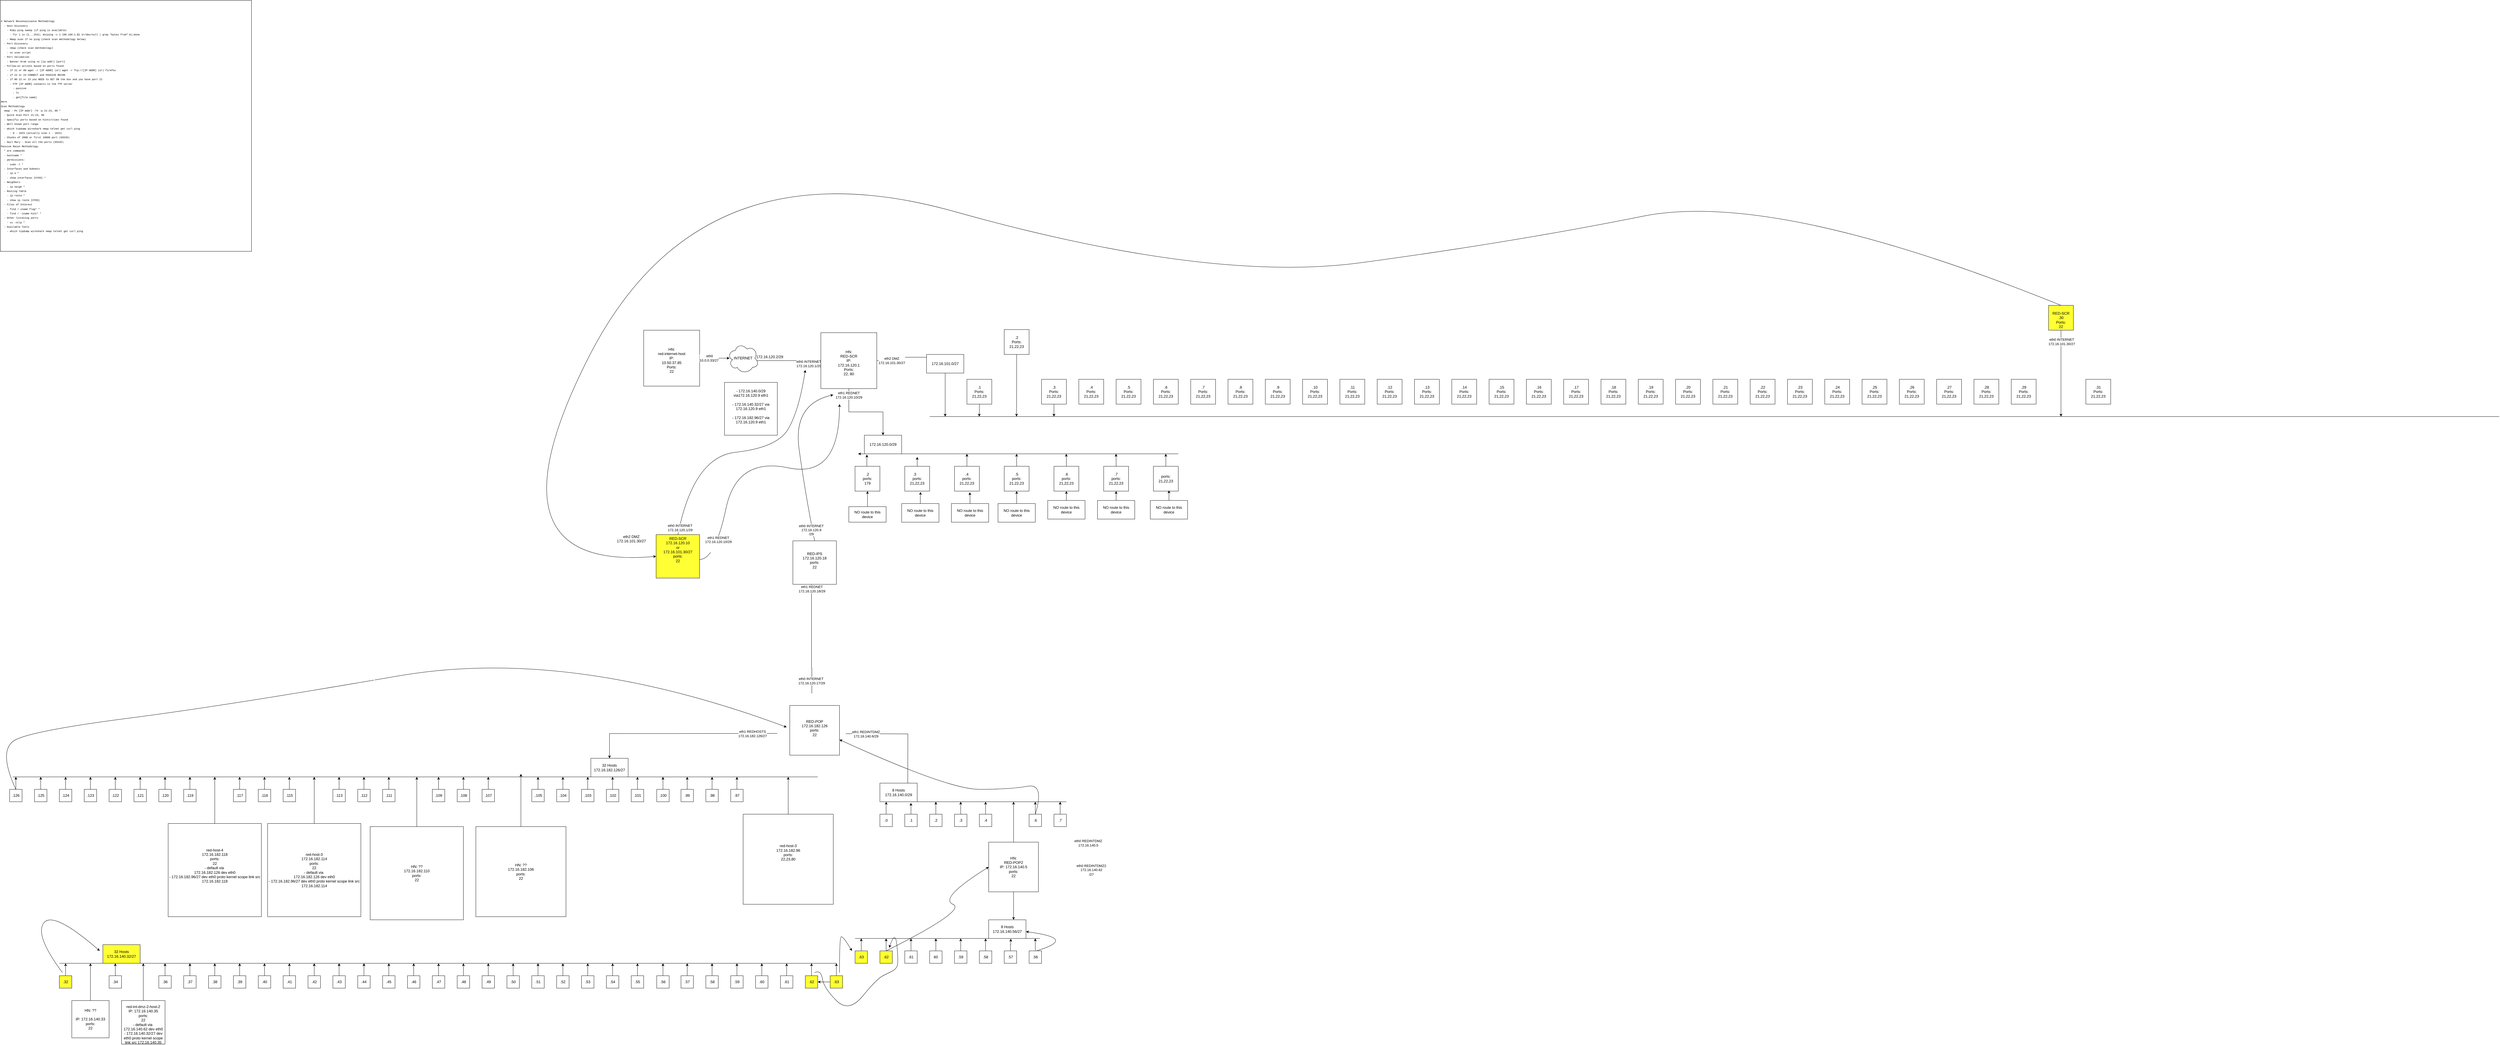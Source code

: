 <mxfile version="24.7.10" pages="2">
  <diagram name="Page-1" id="rmTOHtV_TA2U6pFzi0Pf">
    <mxGraphModel dx="8130" dy="3833" grid="1" gridSize="10" guides="1" tooltips="1" connect="1" arrows="1" fold="1" page="1" pageScale="1" pageWidth="850" pageHeight="1100" math="0" shadow="0">
      <root>
        <mxCell id="0" />
        <mxCell id="1" parent="0" />
        <mxCell id="OrOYCmAvn8XWrXL7sTkk-2" value="&lt;pre&gt;&lt;font style=&quot;font-size: 8px;&quot; face=&quot;Courier New&quot;&gt;&lt;br&gt;# Network Reconnaissance Methodology&lt;br&gt;&amp;nbsp; - Host Discovery&lt;br&gt;&amp;nbsp; &amp;nbsp; - Ruby ping sweep (if ping is available)&lt;br&gt;&amp;nbsp; &amp;nbsp; &amp;nbsp; - fir i in {1...254}; do(ping -c 1 198.168.1.$1 2&amp;gt;/dev/null | grep &quot;bytes from&quot; &amp;amp;);done&lt;br&gt;&amp;nbsp; &amp;nbsp; - Nmap scan if no ping (check scan methodology below)&amp;nbsp;&lt;br&gt;&amp;nbsp; - Port Discovery&lt;br&gt;&amp;nbsp; &amp;nbsp; - nmap (check scan methodology)&lt;br&gt;&amp;nbsp; &amp;nbsp; - nc scan script&lt;br&gt;&amp;nbsp; - Port Validation&lt;br&gt;&amp;nbsp; &amp;nbsp; - Banner Grab using nc [ip addr] [port]&lt;br&gt;&amp;nbsp; - Follow-on actions based on ports found&lt;br&gt;&amp;nbsp; &amp;nbsp; - if 21 or 80 wget -r [IP ADDR] (or) wget -r ftp://[IP ADDR] (or) firefox&lt;br&gt;&amp;nbsp; &amp;nbsp; - if 22 or 23 CONNECT and PASSIVE RECON&lt;br&gt;&amp;nbsp; &amp;nbsp; - if NO 22 or 23 you NEED to GET ON the box and you have port 21&lt;br&gt;&amp;nbsp; &amp;nbsp; &amp;nbsp; - FTP [IP ADDR] connects to the fTP server&lt;br&gt;&amp;nbsp; &amp;nbsp; &amp;nbsp; &amp;nbsp; - passive&lt;br&gt;&amp;nbsp; &amp;nbsp; &amp;nbsp; &amp;nbsp; - ls&lt;br&gt;&amp;nbsp; &amp;nbsp; &amp;nbsp; &amp;nbsp; - get[file name]&lt;br&gt;Here&lt;br&gt;Scan Methodology&lt;br&gt;&amp;nbsp; nmap - Pn [IP Addr] -T4 -p 21-23, 80 *&lt;br&gt;&amp;nbsp; - Quick Scan Port 21-23, 80&lt;br&gt;&amp;nbsp; - Specific ports based on hints/clues found&lt;br&gt;&amp;nbsp; - Well known port range&lt;br&gt;&amp;nbsp; - which tcpdump wireshark nmap telnet get curl ping&amp;nbsp;&lt;br&gt;&amp;nbsp; &amp;nbsp; &amp;nbsp; - 0 - 1023 (actually scan 1 - 1023)&lt;br&gt;&amp;nbsp; - Chunks of 2000 or first 10000 port (65535)&lt;br&gt;&amp;nbsp; - Hail Mary - Scan all the ports (65535)&lt;br&gt;Passive Recon Methodology&lt;br&gt;&amp;nbsp; * are commands&lt;br&gt;&amp;nbsp; - hostname *&lt;br&gt;&amp;nbsp; - permissions:&lt;br&gt;&amp;nbsp; &amp;nbsp; - sudo -l *&lt;br&gt;&amp;nbsp; - Interfaces and Subnets&lt;br&gt;&amp;nbsp; &amp;nbsp; - ip a *&lt;br&gt;&amp;nbsp; &amp;nbsp; - show interfaces {VYOS} *&lt;br&gt;&amp;nbsp; - Neighbors&lt;br&gt;&amp;nbsp; &amp;nbsp; - ip neigh *&lt;br&gt;&amp;nbsp; - Routing Table&lt;br&gt;&amp;nbsp; &amp;nbsp; - ip route *&lt;br&gt;&amp;nbsp; &amp;nbsp; - show ip route {VYOS}&lt;br&gt;&amp;nbsp; - Files of Interest&lt;br&gt;&amp;nbsp; &amp;nbsp; - find / iname flag* *&lt;br&gt;&amp;nbsp; &amp;nbsp; - find / -iname hint* *&lt;br&gt;&amp;nbsp; - Other listening ports&lt;br&gt;&amp;nbsp; &amp;nbsp; - ss -ntlp *&lt;br&gt;&amp;nbsp; - Available Tools&lt;br&gt;&amp;nbsp; &amp;nbsp; - which tcpdump wireshark nmap telnet get curl ping&lt;/font&gt;&lt;/pre&gt;&lt;div&gt;&lt;br&gt;&lt;/div&gt;" style="whiteSpace=wrap;html=1;aspect=fixed;align=left;" parent="1" vertex="1">
          <mxGeometry x="-2110" y="-620" width="808.12" height="808.12" as="geometry" />
        </mxCell>
        <mxCell id="ff9XG5yeoS3sbsgJw9-g-1" value="&lt;div&gt;&lt;br&gt;&lt;/div&gt;HN:&lt;div&gt;red-internet-host&lt;/div&gt;&lt;div&gt;IP:&lt;/div&gt;&lt;div&gt;10.50.37.85&lt;/div&gt;&lt;div&gt;Ports:&lt;/div&gt;&lt;div&gt;22&lt;/div&gt;" style="whiteSpace=wrap;html=1;aspect=fixed;" parent="1" vertex="1">
          <mxGeometry x="-40" y="442" width="180" height="180" as="geometry" />
        </mxCell>
        <mxCell id="iUYskXxzN8QttlJP_fRG-5" style="edgeStyle=orthogonalEdgeStyle;rounded=0;orthogonalLoop=1;jettySize=auto;html=1;exitX=0.875;exitY=0.58;exitDx=0;exitDy=0;exitPerimeter=0;" parent="1" source="F0TTq7hDYTpqZRdbd2E6-1" edge="1">
          <mxGeometry relative="1" as="geometry">
            <mxPoint x="550" y="532" as="targetPoint" />
            <Array as="points">
              <mxPoint x="550" y="540" />
            </Array>
          </mxGeometry>
        </mxCell>
        <mxCell id="iUYskXxzN8QttlJP_fRG-8" value="&lt;div&gt;eth0 INTERNET&lt;/div&gt;&lt;div&gt;172.16.120.1/29&lt;/div&gt;" style="edgeLabel;html=1;align=center;verticalAlign=middle;resizable=0;points=[];" parent="iUYskXxzN8QttlJP_fRG-5" vertex="1" connectable="0">
          <mxGeometry x="0.099" y="-1" relative="1" as="geometry">
            <mxPoint x="41" y="9" as="offset" />
          </mxGeometry>
        </mxCell>
        <mxCell id="F0TTq7hDYTpqZRdbd2E6-1" value="INTERNET" style="ellipse;shape=cloud;whiteSpace=wrap;html=1;" parent="1" vertex="1">
          <mxGeometry x="230" y="483" width="100" height="98" as="geometry" />
        </mxCell>
        <mxCell id="iUYskXxzN8QttlJP_fRG-12" style="edgeStyle=orthogonalEdgeStyle;rounded=0;orthogonalLoop=1;jettySize=auto;html=1;" parent="1" edge="1">
          <mxGeometry relative="1" as="geometry">
            <mxPoint x="650" y="840" as="targetPoint" />
            <Array as="points">
              <mxPoint x="660" y="840" />
              <mxPoint x="660" y="840" />
            </Array>
            <mxPoint x="700.0" y="840" as="sourcePoint" />
          </mxGeometry>
        </mxCell>
        <mxCell id="iUYskXxzN8QttlJP_fRG-3" value="&lt;div&gt;&lt;br&gt;&lt;/div&gt;HN:&lt;div&gt;RED-SCR&lt;/div&gt;&lt;div&gt;IP:&lt;/div&gt;&lt;div&gt;172.16.120.1&lt;br&gt;&lt;/div&gt;&lt;div&gt;Ports:&lt;/div&gt;&lt;div&gt;22, 80&lt;/div&gt;" style="whiteSpace=wrap;html=1;aspect=fixed;" parent="1" vertex="1">
          <mxGeometry x="530" y="450" width="180" height="180" as="geometry" />
        </mxCell>
        <mxCell id="iUYskXxzN8QttlJP_fRG-21" value="" style="endArrow=none;html=1;rounded=0;" parent="1" edge="1">
          <mxGeometry width="50" height="50" relative="1" as="geometry">
            <mxPoint x="650" y="840" as="sourcePoint" />
            <mxPoint x="1680" y="840" as="targetPoint" />
          </mxGeometry>
        </mxCell>
        <mxCell id="iUYskXxzN8QttlJP_fRG-23" value="" style="edgeStyle=orthogonalEdgeStyle;rounded=0;orthogonalLoop=1;jettySize=auto;html=1;" parent="1" source="iUYskXxzN8QttlJP_fRG-3" target="iUYskXxzN8QttlJP_fRG-25" edge="1">
          <mxGeometry relative="1" as="geometry">
            <mxPoint x="620" y="840" as="targetPoint" />
            <mxPoint x="620" y="630" as="sourcePoint" />
          </mxGeometry>
        </mxCell>
        <mxCell id="iUYskXxzN8QttlJP_fRG-24" value="eth1 REDNET&lt;div&gt;172.16.120.10/29&lt;/div&gt;" style="edgeLabel;html=1;align=center;verticalAlign=middle;resizable=0;points=[];" parent="iUYskXxzN8QttlJP_fRG-23" vertex="1" connectable="0">
          <mxGeometry x="-0.841" relative="1" as="geometry">
            <mxPoint as="offset" />
          </mxGeometry>
        </mxCell>
        <mxCell id="iUYskXxzN8QttlJP_fRG-25" value="172.16.120.0/29" style="rounded=0;whiteSpace=wrap;html=1;" parent="1" vertex="1">
          <mxGeometry x="670" y="780" width="120" height="60" as="geometry" />
        </mxCell>
        <mxCell id="iUYskXxzN8QttlJP_fRG-31" value="" style="edgeStyle=orthogonalEdgeStyle;rounded=0;orthogonalLoop=1;jettySize=auto;html=1;entryX=0.587;entryY=0.15;entryDx=0;entryDy=0;entryPerimeter=0;" parent="1" source="iUYskXxzN8QttlJP_fRG-3" target="iUYskXxzN8QttlJP_fRG-26" edge="1">
          <mxGeometry relative="1" as="geometry">
            <mxPoint x="960" y="540" as="targetPoint" />
            <mxPoint x="710" y="540" as="sourcePoint" />
          </mxGeometry>
        </mxCell>
        <mxCell id="iUYskXxzN8QttlJP_fRG-32" value="eth2 DMZ&lt;div&gt;172.16.101.30/27&lt;/div&gt;" style="edgeLabel;html=1;align=center;verticalAlign=middle;resizable=0;points=[];" parent="iUYskXxzN8QttlJP_fRG-31" vertex="1" connectable="0">
          <mxGeometry x="-0.69" relative="1" as="geometry">
            <mxPoint x="10" as="offset" />
          </mxGeometry>
        </mxCell>
        <mxCell id="IFLdjUdTQgAfBB4wPPpa-20" style="edgeStyle=orthogonalEdgeStyle;rounded=0;orthogonalLoop=1;jettySize=auto;html=1;" edge="1" parent="1" source="iUYskXxzN8QttlJP_fRG-26">
          <mxGeometry relative="1" as="geometry">
            <mxPoint x="930" y="720" as="targetPoint" />
          </mxGeometry>
        </mxCell>
        <mxCell id="iUYskXxzN8QttlJP_fRG-26" value="172.16.101.0/27" style="rounded=0;whiteSpace=wrap;html=1;rotation=0;" parent="1" vertex="1">
          <mxGeometry x="870" y="520" width="120" height="60" as="geometry" />
        </mxCell>
        <mxCell id="iUYskXxzN8QttlJP_fRG-56" style="edgeStyle=orthogonalEdgeStyle;rounded=0;orthogonalLoop=1;jettySize=auto;html=1;exitX=0.5;exitY=0;exitDx=0;exitDy=0;entryX=0.067;entryY=1.04;entryDx=0;entryDy=0;entryPerimeter=0;" parent="1" source="iUYskXxzN8QttlJP_fRG-43" target="iUYskXxzN8QttlJP_fRG-25" edge="1">
          <mxGeometry relative="1" as="geometry" />
        </mxCell>
        <mxCell id="iUYskXxzN8QttlJP_fRG-43" value="&lt;div&gt;.2&lt;/div&gt;ports:&lt;div&gt;179&lt;/div&gt;" style="whiteSpace=wrap;html=1;aspect=fixed;" parent="1" vertex="1">
          <mxGeometry x="640" y="880" width="80" height="80" as="geometry" />
        </mxCell>
        <mxCell id="iUYskXxzN8QttlJP_fRG-55" style="edgeStyle=orthogonalEdgeStyle;rounded=0;orthogonalLoop=1;jettySize=auto;html=1;exitX=0.5;exitY=0;exitDx=0;exitDy=0;" parent="1" source="iUYskXxzN8QttlJP_fRG-44" edge="1">
          <mxGeometry relative="1" as="geometry">
            <mxPoint x="840" y="850" as="targetPoint" />
          </mxGeometry>
        </mxCell>
        <mxCell id="iUYskXxzN8QttlJP_fRG-44" value="&lt;div&gt;.3&lt;span style=&quot;white-space: pre;&quot;&gt;&#x9;&lt;/span&gt;&lt;/div&gt;ports:&lt;div&gt;21,22,23&lt;/div&gt;" style="whiteSpace=wrap;html=1;aspect=fixed;" parent="1" vertex="1">
          <mxGeometry x="800" y="880" width="80" height="80" as="geometry" />
        </mxCell>
        <mxCell id="iUYskXxzN8QttlJP_fRG-52" style="edgeStyle=orthogonalEdgeStyle;rounded=0;orthogonalLoop=1;jettySize=auto;html=1;exitX=0.5;exitY=0;exitDx=0;exitDy=0;" parent="1" source="iUYskXxzN8QttlJP_fRG-45" edge="1">
          <mxGeometry relative="1" as="geometry">
            <mxPoint x="1319.714" y="840" as="targetPoint" />
          </mxGeometry>
        </mxCell>
        <mxCell id="iUYskXxzN8QttlJP_fRG-45" value="&lt;div&gt;.6&lt;/div&gt;ports:&lt;div&gt;21,22,23&lt;/div&gt;" style="whiteSpace=wrap;html=1;aspect=fixed;" parent="1" vertex="1">
          <mxGeometry x="1280" y="880" width="80" height="80" as="geometry" />
        </mxCell>
        <mxCell id="iUYskXxzN8QttlJP_fRG-53" style="edgeStyle=orthogonalEdgeStyle;rounded=0;orthogonalLoop=1;jettySize=auto;html=1;exitX=0.5;exitY=0;exitDx=0;exitDy=0;" parent="1" source="iUYskXxzN8QttlJP_fRG-46" edge="1">
          <mxGeometry relative="1" as="geometry">
            <mxPoint x="1159.714" y="840" as="targetPoint" />
          </mxGeometry>
        </mxCell>
        <mxCell id="iUYskXxzN8QttlJP_fRG-46" value="&lt;div&gt;.5&lt;/div&gt;ports:&lt;div&gt;21,22,23&lt;/div&gt;" style="whiteSpace=wrap;html=1;aspect=fixed;" parent="1" vertex="1">
          <mxGeometry x="1120" y="880" width="80" height="80" as="geometry" />
        </mxCell>
        <mxCell id="iUYskXxzN8QttlJP_fRG-54" style="edgeStyle=orthogonalEdgeStyle;rounded=0;orthogonalLoop=1;jettySize=auto;html=1;exitX=0.5;exitY=0;exitDx=0;exitDy=0;" parent="1" source="iUYskXxzN8QttlJP_fRG-47" edge="1">
          <mxGeometry relative="1" as="geometry">
            <mxPoint x="1000" y="840" as="targetPoint" />
          </mxGeometry>
        </mxCell>
        <mxCell id="iUYskXxzN8QttlJP_fRG-47" value="&lt;div&gt;.4&lt;/div&gt;ports:&lt;div&gt;21,22,23&lt;/div&gt;" style="whiteSpace=wrap;html=1;aspect=fixed;" parent="1" vertex="1">
          <mxGeometry x="960" y="880" width="80" height="80" as="geometry" />
        </mxCell>
        <mxCell id="iUYskXxzN8QttlJP_fRG-50" style="edgeStyle=orthogonalEdgeStyle;rounded=0;orthogonalLoop=1;jettySize=auto;html=1;exitX=0.5;exitY=0;exitDx=0;exitDy=0;" parent="1" source="iUYskXxzN8QttlJP_fRG-48" edge="1">
          <mxGeometry relative="1" as="geometry">
            <mxPoint x="1639.714" y="840" as="targetPoint" />
          </mxGeometry>
        </mxCell>
        <mxCell id="iUYskXxzN8QttlJP_fRG-48" value="ports:&lt;div&gt;21,22,23&lt;/div&gt;" style="whiteSpace=wrap;html=1;aspect=fixed;" parent="1" vertex="1">
          <mxGeometry x="1600" y="880" width="80" height="80" as="geometry" />
        </mxCell>
        <mxCell id="iUYskXxzN8QttlJP_fRG-51" style="edgeStyle=orthogonalEdgeStyle;rounded=0;orthogonalLoop=1;jettySize=auto;html=1;exitX=0.5;exitY=0;exitDx=0;exitDy=0;" parent="1" source="iUYskXxzN8QttlJP_fRG-49" edge="1">
          <mxGeometry relative="1" as="geometry">
            <mxPoint x="1479.714" y="840" as="targetPoint" />
          </mxGeometry>
        </mxCell>
        <mxCell id="iUYskXxzN8QttlJP_fRG-49" value="&lt;div&gt;.7&lt;/div&gt;ports:&lt;div&gt;21,22,23&lt;/div&gt;" style="whiteSpace=wrap;html=1;aspect=fixed;" parent="1" vertex="1">
          <mxGeometry x="1440" y="880" width="80" height="80" as="geometry" />
        </mxCell>
        <mxCell id="IFLdjUdTQgAfBB4wPPpa-3" style="edgeStyle=orthogonalEdgeStyle;rounded=0;orthogonalLoop=1;jettySize=auto;html=1;exitX=0.5;exitY=1;exitDx=0;exitDy=0;" edge="1" parent="1" source="bfKzPdIwmhbEXRQ9fWQ_-1">
          <mxGeometry relative="1" as="geometry">
            <mxPoint x="1039.579" y="720" as="targetPoint" />
          </mxGeometry>
        </mxCell>
        <mxCell id="bfKzPdIwmhbEXRQ9fWQ_-1" value="&lt;div&gt;.1&lt;/div&gt;&lt;div&gt;Ports:&lt;/div&gt;&lt;div&gt;21,22,23&lt;br&gt;&lt;/div&gt;" style="whiteSpace=wrap;html=1;aspect=fixed;" parent="1" vertex="1">
          <mxGeometry x="1000" y="600" width="80" height="80" as="geometry" />
        </mxCell>
        <mxCell id="IFLdjUdTQgAfBB4wPPpa-4" style="edgeStyle=orthogonalEdgeStyle;rounded=0;orthogonalLoop=1;jettySize=auto;html=1;exitX=0.5;exitY=1;exitDx=0;exitDy=0;" edge="1" parent="1" source="bfKzPdIwmhbEXRQ9fWQ_-2">
          <mxGeometry relative="1" as="geometry">
            <mxPoint x="1159.579" y="720" as="targetPoint" />
          </mxGeometry>
        </mxCell>
        <mxCell id="bfKzPdIwmhbEXRQ9fWQ_-2" value="&lt;div&gt;.2&lt;/div&gt;&lt;div&gt;Ports:&lt;/div&gt;21,22,23" style="whiteSpace=wrap;html=1;aspect=fixed;" parent="1" vertex="1">
          <mxGeometry x="1120" y="440" width="80" height="80" as="geometry" />
        </mxCell>
        <mxCell id="IFLdjUdTQgAfBB4wPPpa-5" style="edgeStyle=orthogonalEdgeStyle;rounded=0;orthogonalLoop=1;jettySize=auto;html=1;" edge="1" parent="1" source="bfKzPdIwmhbEXRQ9fWQ_-3">
          <mxGeometry relative="1" as="geometry">
            <mxPoint x="1280" y="720" as="targetPoint" />
          </mxGeometry>
        </mxCell>
        <mxCell id="bfKzPdIwmhbEXRQ9fWQ_-3" value="&lt;div&gt;.3&lt;/div&gt;&lt;div&gt;Ports:&lt;/div&gt;&lt;div&gt;21,22,23&lt;/div&gt;" style="whiteSpace=wrap;html=1;aspect=fixed;" parent="1" vertex="1">
          <mxGeometry x="1240" y="600" width="80" height="80" as="geometry" />
        </mxCell>
        <mxCell id="bfKzPdIwmhbEXRQ9fWQ_-4" value="&lt;div&gt;.4&lt;/div&gt;&lt;div&gt;Ports:&lt;/div&gt;&lt;div&gt;21,22,23&lt;/div&gt;" style="whiteSpace=wrap;html=1;aspect=fixed;" parent="1" vertex="1">
          <mxGeometry x="1360" y="600" width="80" height="80" as="geometry" />
        </mxCell>
        <mxCell id="bfKzPdIwmhbEXRQ9fWQ_-5" value="&lt;div&gt;.5&lt;/div&gt;&lt;div&gt;Ports:&lt;/div&gt;&lt;div&gt;21,22,23&lt;/div&gt;" style="whiteSpace=wrap;html=1;aspect=fixed;" parent="1" vertex="1">
          <mxGeometry x="1480" y="600" width="80" height="80" as="geometry" />
        </mxCell>
        <mxCell id="bfKzPdIwmhbEXRQ9fWQ_-6" value="&lt;div&gt;.6&lt;/div&gt;&lt;div&gt;Ports:&lt;/div&gt;&lt;div&gt;21,22,23&lt;/div&gt;" style="whiteSpace=wrap;html=1;aspect=fixed;" parent="1" vertex="1">
          <mxGeometry x="1600" y="600" width="80" height="80" as="geometry" />
        </mxCell>
        <mxCell id="bfKzPdIwmhbEXRQ9fWQ_-7" value="&lt;div&gt;.7&lt;/div&gt;&lt;div&gt;Ports:&lt;/div&gt;&lt;div&gt;21,22,23&lt;/div&gt;" style="whiteSpace=wrap;html=1;aspect=fixed;" parent="1" vertex="1">
          <mxGeometry x="1720" y="600" width="80" height="80" as="geometry" />
        </mxCell>
        <mxCell id="bfKzPdIwmhbEXRQ9fWQ_-8" value="&lt;div&gt;.8&lt;/div&gt;&lt;div&gt;Ports:&lt;/div&gt;&lt;div&gt;21,22,23&lt;/div&gt;" style="whiteSpace=wrap;html=1;aspect=fixed;" parent="1" vertex="1">
          <mxGeometry x="1840" y="600" width="80" height="80" as="geometry" />
        </mxCell>
        <mxCell id="bfKzPdIwmhbEXRQ9fWQ_-9" value="&lt;div&gt;.9&lt;/div&gt;&lt;div&gt;Ports:&lt;/div&gt;&lt;div&gt;21,22,23&lt;/div&gt;" style="whiteSpace=wrap;html=1;aspect=fixed;" parent="1" vertex="1">
          <mxGeometry x="1960" y="600" width="80" height="80" as="geometry" />
        </mxCell>
        <mxCell id="bfKzPdIwmhbEXRQ9fWQ_-10" value="&lt;div&gt;.10&lt;/div&gt;&lt;div&gt;Ports:&lt;/div&gt;&lt;div&gt;21,22,23&lt;/div&gt;" style="whiteSpace=wrap;html=1;aspect=fixed;" parent="1" vertex="1">
          <mxGeometry x="2080" y="600" width="80" height="80" as="geometry" />
        </mxCell>
        <mxCell id="bfKzPdIwmhbEXRQ9fWQ_-12" value="&lt;div&gt;.20&lt;/div&gt;&lt;div&gt;Ports:&lt;/div&gt;&lt;div&gt;21,22,23&lt;/div&gt;" style="whiteSpace=wrap;html=1;aspect=fixed;" parent="1" vertex="1">
          <mxGeometry x="3280" y="600" width="80" height="80" as="geometry" />
        </mxCell>
        <mxCell id="bfKzPdIwmhbEXRQ9fWQ_-13" value="&lt;div&gt;.14&lt;/div&gt;&lt;div&gt;Ports:&lt;/div&gt;&lt;div&gt;21,22,23&lt;/div&gt;" style="whiteSpace=wrap;html=1;aspect=fixed;" parent="1" vertex="1">
          <mxGeometry x="2560" y="600" width="80" height="80" as="geometry" />
        </mxCell>
        <mxCell id="bfKzPdIwmhbEXRQ9fWQ_-14" value="&lt;div&gt;.17&lt;/div&gt;&lt;div&gt;Ports:&lt;/div&gt;&lt;div&gt;21,22,23&lt;/div&gt;" style="whiteSpace=wrap;html=1;aspect=fixed;" parent="1" vertex="1">
          <mxGeometry x="2920" y="600" width="80" height="80" as="geometry" />
        </mxCell>
        <mxCell id="bfKzPdIwmhbEXRQ9fWQ_-15" value="&lt;div&gt;.21&lt;/div&gt;&lt;div&gt;Ports:&lt;/div&gt;&lt;div&gt;21,22,23&lt;/div&gt;" style="whiteSpace=wrap;html=1;aspect=fixed;" parent="1" vertex="1">
          <mxGeometry x="3400" y="600" width="80" height="80" as="geometry" />
        </mxCell>
        <mxCell id="bfKzPdIwmhbEXRQ9fWQ_-16" value="&lt;div&gt;.11&lt;/div&gt;&lt;div&gt;Ports:&lt;/div&gt;&lt;div&gt;21,22,23&lt;/div&gt;" style="whiteSpace=wrap;html=1;aspect=fixed;" parent="1" vertex="1">
          <mxGeometry x="2200" y="600" width="80" height="80" as="geometry" />
        </mxCell>
        <mxCell id="bfKzPdIwmhbEXRQ9fWQ_-17" value="&lt;div&gt;.23&lt;/div&gt;&lt;div&gt;Ports:&lt;/div&gt;&lt;div&gt;21,22,23&lt;/div&gt;" style="whiteSpace=wrap;html=1;aspect=fixed;" parent="1" vertex="1">
          <mxGeometry x="3640" y="600" width="80" height="80" as="geometry" />
        </mxCell>
        <mxCell id="bfKzPdIwmhbEXRQ9fWQ_-18" value="&lt;div&gt;.29&lt;/div&gt;&lt;div&gt;Ports:&lt;/div&gt;&lt;div&gt;21,22,23&lt;/div&gt;" style="whiteSpace=wrap;html=1;aspect=fixed;" parent="1" vertex="1">
          <mxGeometry x="4360" y="600" width="80" height="80" as="geometry" />
        </mxCell>
        <mxCell id="bfKzPdIwmhbEXRQ9fWQ_-19" value="&lt;div&gt;.31&lt;/div&gt;&lt;div&gt;Ports:&lt;/div&gt;&lt;div&gt;21,22,23&lt;/div&gt;" style="whiteSpace=wrap;html=1;aspect=fixed;" parent="1" vertex="1">
          <mxGeometry x="4600" y="600" width="80" height="80" as="geometry" />
        </mxCell>
        <mxCell id="bfKzPdIwmhbEXRQ9fWQ_-20" value="&lt;div&gt;.15&lt;/div&gt;&lt;div&gt;Ports:&lt;/div&gt;&lt;div&gt;21,22,23&lt;/div&gt;" style="whiteSpace=wrap;html=1;aspect=fixed;" parent="1" vertex="1">
          <mxGeometry x="2680" y="600" width="80" height="80" as="geometry" />
        </mxCell>
        <mxCell id="bfKzPdIwmhbEXRQ9fWQ_-21" value="&lt;div&gt;.27&lt;/div&gt;&lt;div&gt;Ports:&lt;/div&gt;&lt;div&gt;21,22,23&lt;/div&gt;" style="whiteSpace=wrap;html=1;aspect=fixed;" parent="1" vertex="1">
          <mxGeometry x="4120" y="600" width="80" height="80" as="geometry" />
        </mxCell>
        <mxCell id="bfKzPdIwmhbEXRQ9fWQ_-22" value="&lt;div&gt;.26&lt;/div&gt;&lt;div&gt;Ports:&lt;/div&gt;&lt;div&gt;21,22,23&lt;/div&gt;" style="whiteSpace=wrap;html=1;aspect=fixed;" parent="1" vertex="1">
          <mxGeometry x="4000" y="600" width="80" height="80" as="geometry" />
        </mxCell>
        <mxCell id="bfKzPdIwmhbEXRQ9fWQ_-23" value="&lt;div&gt;.24&lt;/div&gt;&lt;div&gt;Ports:&lt;/div&gt;&lt;div&gt;21,22,23&lt;/div&gt;" style="whiteSpace=wrap;html=1;aspect=fixed;" parent="1" vertex="1">
          <mxGeometry x="3760" y="600" width="80" height="80" as="geometry" />
        </mxCell>
        <mxCell id="bfKzPdIwmhbEXRQ9fWQ_-24" value="&lt;div&gt;.16&lt;/div&gt;&lt;div&gt;Ports:&lt;/div&gt;&lt;div&gt;21,22,23&lt;/div&gt;" style="whiteSpace=wrap;html=1;aspect=fixed;" parent="1" vertex="1">
          <mxGeometry x="2800" y="600" width="80" height="80" as="geometry" />
        </mxCell>
        <mxCell id="bfKzPdIwmhbEXRQ9fWQ_-25" value="&lt;div&gt;.28&lt;/div&gt;&lt;div&gt;Ports:&lt;/div&gt;&lt;div&gt;21,22,23&lt;/div&gt;" style="whiteSpace=wrap;html=1;aspect=fixed;" parent="1" vertex="1">
          <mxGeometry x="4240" y="600" width="80" height="80" as="geometry" />
        </mxCell>
        <mxCell id="bfKzPdIwmhbEXRQ9fWQ_-26" value="&lt;div&gt;.13&lt;/div&gt;&lt;div&gt;Ports:&lt;/div&gt;&lt;div&gt;21,22,23&lt;/div&gt;" style="whiteSpace=wrap;html=1;aspect=fixed;" parent="1" vertex="1">
          <mxGeometry x="2440" y="600" width="80" height="80" as="geometry" />
        </mxCell>
        <mxCell id="bfKzPdIwmhbEXRQ9fWQ_-27" value="&lt;div&gt;.19&lt;/div&gt;&lt;div&gt;Ports:&lt;/div&gt;&lt;div&gt;21,22,23&lt;/div&gt;" style="whiteSpace=wrap;html=1;aspect=fixed;" parent="1" vertex="1">
          <mxGeometry x="3160" y="600" width="80" height="80" as="geometry" />
        </mxCell>
        <mxCell id="bfKzPdIwmhbEXRQ9fWQ_-28" value="&lt;div&gt;.22&lt;/div&gt;&lt;div&gt;Ports:&lt;/div&gt;&lt;div&gt;21,22,23&lt;/div&gt;" style="whiteSpace=wrap;html=1;aspect=fixed;" parent="1" vertex="1">
          <mxGeometry x="3520" y="600" width="80" height="80" as="geometry" />
        </mxCell>
        <mxCell id="bfKzPdIwmhbEXRQ9fWQ_-29" value="&lt;div&gt;.18&lt;/div&gt;&lt;div&gt;Ports:&lt;/div&gt;&lt;div&gt;21,22,23&lt;/div&gt;" style="whiteSpace=wrap;html=1;aspect=fixed;" parent="1" vertex="1">
          <mxGeometry x="3040" y="600" width="80" height="80" as="geometry" />
        </mxCell>
        <mxCell id="bfKzPdIwmhbEXRQ9fWQ_-30" value="&lt;div&gt;.25&lt;/div&gt;&lt;div&gt;Ports:&lt;/div&gt;&lt;div&gt;21,22,23&lt;/div&gt;" style="whiteSpace=wrap;html=1;aspect=fixed;" parent="1" vertex="1">
          <mxGeometry x="3880" y="600" width="80" height="80" as="geometry" />
        </mxCell>
        <mxCell id="bfKzPdIwmhbEXRQ9fWQ_-31" value="&lt;div&gt;.12&lt;/div&gt;&lt;div&gt;Ports:&lt;/div&gt;&lt;div&gt;21,22,23&lt;/div&gt;" style="whiteSpace=wrap;html=1;aspect=fixed;" parent="1" vertex="1">
          <mxGeometry x="2320" y="600" width="80" height="80" as="geometry" />
        </mxCell>
        <mxCell id="IFLdjUdTQgAfBB4wPPpa-18" style="edgeStyle=orthogonalEdgeStyle;rounded=0;orthogonalLoop=1;jettySize=auto;html=1;" edge="1" parent="1" source="bfKzPdIwmhbEXRQ9fWQ_-32">
          <mxGeometry relative="1" as="geometry">
            <mxPoint x="4520" y="720" as="targetPoint" />
          </mxGeometry>
        </mxCell>
        <mxCell id="IFLdjUdTQgAfBB4wPPpa-19" value="&lt;div&gt;eth0 INTERNET&lt;/div&gt;&lt;div&gt;172.16.101.30/27&lt;/div&gt;" style="edgeLabel;html=1;align=center;verticalAlign=middle;resizable=0;points=[];" vertex="1" connectable="0" parent="IFLdjUdTQgAfBB4wPPpa-18">
          <mxGeometry x="-0.734" y="2" relative="1" as="geometry">
            <mxPoint as="offset" />
          </mxGeometry>
        </mxCell>
        <mxCell id="bfKzPdIwmhbEXRQ9fWQ_-32" value="&lt;div&gt;&lt;br&gt;&lt;/div&gt;&lt;div&gt;&lt;div&gt;RED-SCR&lt;/div&gt;&lt;/div&gt;&lt;div&gt;.30&lt;/div&gt;&lt;div&gt;Ports:&lt;/div&gt;&lt;div&gt;22&lt;/div&gt;" style="whiteSpace=wrap;html=1;aspect=fixed;fillColor=#FFFF33;" parent="1" vertex="1">
          <mxGeometry x="4480" y="362" width="80" height="80" as="geometry" />
        </mxCell>
        <mxCell id="bfKzPdIwmhbEXRQ9fWQ_-74" value="&lt;div&gt;- 172.16.140.0/29 via172.16.120.9 eth1&lt;br&gt;&lt;/div&gt;&lt;div&gt;&lt;div&gt;&lt;br&gt;&lt;/div&gt;&lt;div&gt;- 172.16.140.32/27 via 172.16.120.9 eth1&lt;br&gt;&lt;/div&gt;&lt;div&gt;&lt;div&gt;&lt;div&gt;&lt;br&gt;&lt;/div&gt;&lt;div&gt;- 172.16.182.96/27 via 172.16.120.9 eth1&lt;br&gt;&lt;/div&gt;&lt;/div&gt;&lt;/div&gt;&lt;/div&gt;&lt;div&gt;&lt;br&gt;&lt;/div&gt;" style="whiteSpace=wrap;html=1;aspect=fixed;" parent="1" vertex="1">
          <mxGeometry x="220" y="610" width="170" height="170" as="geometry" />
        </mxCell>
        <mxCell id="bfKzPdIwmhbEXRQ9fWQ_-84" style="edgeStyle=orthogonalEdgeStyle;rounded=0;orthogonalLoop=1;jettySize=auto;html=1;entryX=0.5;entryY=1;entryDx=0;entryDy=0;" parent="1" source="bfKzPdIwmhbEXRQ9fWQ_-75" target="iUYskXxzN8QttlJP_fRG-43" edge="1">
          <mxGeometry relative="1" as="geometry" />
        </mxCell>
        <mxCell id="bfKzPdIwmhbEXRQ9fWQ_-75" value="NO route to this device" style="rounded=0;whiteSpace=wrap;html=1;" parent="1" vertex="1">
          <mxGeometry x="620" y="1010" width="120" height="50" as="geometry" />
        </mxCell>
        <mxCell id="bfKzPdIwmhbEXRQ9fWQ_-78" value="NO route to this device" style="rounded=0;whiteSpace=wrap;html=1;" parent="1" vertex="1">
          <mxGeometry x="790" y="1000" width="120" height="60" as="geometry" />
        </mxCell>
        <mxCell id="bfKzPdIwmhbEXRQ9fWQ_-79" value="NO route to this device" style="rounded=0;whiteSpace=wrap;html=1;" parent="1" vertex="1">
          <mxGeometry x="950" y="1000" width="120" height="60" as="geometry" />
        </mxCell>
        <mxCell id="bfKzPdIwmhbEXRQ9fWQ_-87" style="edgeStyle=orthogonalEdgeStyle;rounded=0;orthogonalLoop=1;jettySize=auto;html=1;entryX=0.5;entryY=1;entryDx=0;entryDy=0;" parent="1" source="bfKzPdIwmhbEXRQ9fWQ_-80" target="iUYskXxzN8QttlJP_fRG-46" edge="1">
          <mxGeometry relative="1" as="geometry" />
        </mxCell>
        <mxCell id="bfKzPdIwmhbEXRQ9fWQ_-80" value="NO route to this device" style="rounded=0;whiteSpace=wrap;html=1;" parent="1" vertex="1">
          <mxGeometry x="1100" y="1000" width="120" height="60" as="geometry" />
        </mxCell>
        <mxCell id="bfKzPdIwmhbEXRQ9fWQ_-88" style="edgeStyle=orthogonalEdgeStyle;rounded=0;orthogonalLoop=1;jettySize=auto;html=1;" parent="1" source="bfKzPdIwmhbEXRQ9fWQ_-81" target="iUYskXxzN8QttlJP_fRG-45" edge="1">
          <mxGeometry relative="1" as="geometry" />
        </mxCell>
        <mxCell id="bfKzPdIwmhbEXRQ9fWQ_-81" value="NO route to this device" style="rounded=0;whiteSpace=wrap;html=1;" parent="1" vertex="1">
          <mxGeometry x="1260" y="990" width="120" height="60" as="geometry" />
        </mxCell>
        <mxCell id="bfKzPdIwmhbEXRQ9fWQ_-89" style="edgeStyle=orthogonalEdgeStyle;rounded=0;orthogonalLoop=1;jettySize=auto;html=1;" parent="1" source="bfKzPdIwmhbEXRQ9fWQ_-82" target="iUYskXxzN8QttlJP_fRG-49" edge="1">
          <mxGeometry relative="1" as="geometry" />
        </mxCell>
        <mxCell id="bfKzPdIwmhbEXRQ9fWQ_-82" value="NO route to this device" style="rounded=0;whiteSpace=wrap;html=1;" parent="1" vertex="1">
          <mxGeometry x="1420" y="990" width="120" height="60" as="geometry" />
        </mxCell>
        <mxCell id="bfKzPdIwmhbEXRQ9fWQ_-83" value="NO route to this device" style="rounded=0;whiteSpace=wrap;html=1;" parent="1" vertex="1">
          <mxGeometry x="1590" y="990" width="120" height="60" as="geometry" />
        </mxCell>
        <mxCell id="bfKzPdIwmhbEXRQ9fWQ_-85" style="edgeStyle=orthogonalEdgeStyle;rounded=0;orthogonalLoop=1;jettySize=auto;html=1;entryX=0.635;entryY=1.035;entryDx=0;entryDy=0;entryPerimeter=0;" parent="1" source="bfKzPdIwmhbEXRQ9fWQ_-78" target="iUYskXxzN8QttlJP_fRG-44" edge="1">
          <mxGeometry relative="1" as="geometry" />
        </mxCell>
        <mxCell id="bfKzPdIwmhbEXRQ9fWQ_-86" style="edgeStyle=orthogonalEdgeStyle;rounded=0;orthogonalLoop=1;jettySize=auto;html=1;entryX=0.615;entryY=1.046;entryDx=0;entryDy=0;entryPerimeter=0;" parent="1" source="bfKzPdIwmhbEXRQ9fWQ_-79" target="iUYskXxzN8QttlJP_fRG-47" edge="1">
          <mxGeometry relative="1" as="geometry" />
        </mxCell>
        <mxCell id="bfKzPdIwmhbEXRQ9fWQ_-90" style="edgeStyle=orthogonalEdgeStyle;rounded=0;orthogonalLoop=1;jettySize=auto;html=1;entryX=0.625;entryY=0.973;entryDx=0;entryDy=0;entryPerimeter=0;" parent="1" source="bfKzPdIwmhbEXRQ9fWQ_-83" target="iUYskXxzN8QttlJP_fRG-48" edge="1">
          <mxGeometry relative="1" as="geometry" />
        </mxCell>
        <mxCell id="bfKzPdIwmhbEXRQ9fWQ_-223" style="edgeStyle=orthogonalEdgeStyle;rounded=0;orthogonalLoop=1;jettySize=auto;html=1;" parent="1" source="bfKzPdIwmhbEXRQ9fWQ_-112" edge="1">
          <mxGeometry relative="1" as="geometry">
            <mxPoint x="-1100" y="1880" as="targetPoint" />
          </mxGeometry>
        </mxCell>
        <mxCell id="bfKzPdIwmhbEXRQ9fWQ_-112" value="&lt;div&gt;red-host-3&lt;/div&gt;&lt;div&gt;172.16.182.114&lt;/div&gt;&lt;div&gt;ports:&lt;/div&gt;&lt;div&gt;22&lt;br&gt;&lt;/div&gt;&lt;div&gt;&lt;div&gt;- default via&amp;nbsp;&lt;/div&gt;&lt;div&gt;172.16.182.126 dev eth0&lt;/div&gt;- 172.16.182.96/27 dev eth0 proto kernel scope link src 172.16.182.114&lt;/div&gt;" style="whiteSpace=wrap;html=1;aspect=fixed;" parent="1" vertex="1">
          <mxGeometry x="-1250" y="2030" width="300" height="300" as="geometry" />
        </mxCell>
        <mxCell id="bfKzPdIwmhbEXRQ9fWQ_-224" style="edgeStyle=orthogonalEdgeStyle;rounded=0;orthogonalLoop=1;jettySize=auto;html=1;" parent="1" source="bfKzPdIwmhbEXRQ9fWQ_-113" edge="1">
          <mxGeometry relative="1" as="geometry">
            <mxPoint x="-1420" y="1880" as="targetPoint" />
          </mxGeometry>
        </mxCell>
        <mxCell id="bfKzPdIwmhbEXRQ9fWQ_-113" value="&lt;div&gt;red-host-4&lt;/div&gt;&lt;div&gt;172.16.182.118&lt;/div&gt;&lt;div&gt;ports:&lt;/div&gt;&lt;div&gt;22&lt;/div&gt;&lt;div&gt;- default via&amp;nbsp;&lt;/div&gt;&lt;div&gt;172.16.182.126 dev eth0&lt;/div&gt;&lt;div&gt;- 172.16.182.96/27 dev eth0 proto kernel scope link src 172.16.182.118&lt;br&gt;&lt;/div&gt;&lt;div&gt;&lt;br&gt;&lt;/div&gt;&lt;div&gt;&lt;br&gt;&lt;/div&gt;" style="whiteSpace=wrap;html=1;aspect=fixed;" parent="1" vertex="1">
          <mxGeometry x="-1570" y="2030" width="300" height="300" as="geometry" />
        </mxCell>
        <mxCell id="IFLdjUdTQgAfBB4wPPpa-25" style="edgeStyle=orthogonalEdgeStyle;rounded=0;orthogonalLoop=1;jettySize=auto;html=1;" edge="1" parent="1" source="bfKzPdIwmhbEXRQ9fWQ_-114">
          <mxGeometry relative="1" as="geometry">
            <mxPoint x="-770" y="1880" as="targetPoint" />
          </mxGeometry>
        </mxCell>
        <mxCell id="bfKzPdIwmhbEXRQ9fWQ_-114" value="&lt;div&gt;HN: ??&lt;br&gt;&lt;/div&gt;&lt;div&gt;172.16.182.110&lt;/div&gt;&lt;div&gt;ports:&lt;/div&gt;&lt;div&gt;22&lt;br&gt;&lt;/div&gt;" style="whiteSpace=wrap;html=1;aspect=fixed;" parent="1" vertex="1">
          <mxGeometry x="-920" y="2040" width="300" height="300" as="geometry" />
        </mxCell>
        <mxCell id="IFLdjUdTQgAfBB4wPPpa-24" style="edgeStyle=orthogonalEdgeStyle;rounded=0;orthogonalLoop=1;jettySize=auto;html=1;" edge="1" parent="1" source="bfKzPdIwmhbEXRQ9fWQ_-115">
          <mxGeometry relative="1" as="geometry">
            <mxPoint x="-435" y="1870" as="targetPoint" />
          </mxGeometry>
        </mxCell>
        <mxCell id="bfKzPdIwmhbEXRQ9fWQ_-115" value="&lt;div&gt;HN: ??&lt;br&gt;&lt;/div&gt;&lt;div&gt;172.16.182.106&lt;/div&gt;&lt;div&gt;ports:&lt;/div&gt;&lt;div&gt;22&lt;br&gt;&lt;/div&gt;" style="whiteSpace=wrap;html=1;aspect=fixed;" parent="1" vertex="1">
          <mxGeometry x="-580" y="2040" width="290" height="290" as="geometry" />
        </mxCell>
        <mxCell id="bfKzPdIwmhbEXRQ9fWQ_-138" style="edgeStyle=orthogonalEdgeStyle;rounded=0;orthogonalLoop=1;jettySize=auto;html=1;" parent="1" edge="1">
          <mxGeometry relative="1" as="geometry">
            <mxPoint x="500.0" y="1250" as="targetPoint" />
            <mxPoint x="500" y="1610" as="sourcePoint" />
            <Array as="points">
              <mxPoint x="501" y="1530" />
              <mxPoint x="500" y="1530" />
            </Array>
          </mxGeometry>
        </mxCell>
        <mxCell id="bfKzPdIwmhbEXRQ9fWQ_-139" value="&lt;div&gt;eth0 INTERNET&amp;nbsp;&lt;/div&gt;&lt;div&gt;172.16.120.17/29&lt;/div&gt;" style="edgeLabel;html=1;align=center;verticalAlign=middle;resizable=0;points=[];" parent="bfKzPdIwmhbEXRQ9fWQ_-138" vertex="1" connectable="0">
          <mxGeometry x="0.021" relative="1" as="geometry">
            <mxPoint y="144" as="offset" />
          </mxGeometry>
        </mxCell>
        <mxCell id="bfKzPdIwmhbEXRQ9fWQ_-140" value="&lt;div&gt;eth1 REDNET &lt;br&gt;&lt;/div&gt;&lt;div&gt;172.16.120.18/29&lt;/div&gt;" style="edgeLabel;html=1;align=center;verticalAlign=middle;resizable=0;points=[];" parent="bfKzPdIwmhbEXRQ9fWQ_-138" vertex="1" connectable="0">
          <mxGeometry x="0.548" y="-1" relative="1" as="geometry">
            <mxPoint y="-57" as="offset" />
          </mxGeometry>
        </mxCell>
        <mxCell id="bfKzPdIwmhbEXRQ9fWQ_-143" style="edgeStyle=orthogonalEdgeStyle;rounded=0;orthogonalLoop=1;jettySize=auto;html=1;" parent="1" edge="1">
          <mxGeometry relative="1" as="geometry">
            <mxPoint x="809.47" y="1960" as="targetPoint" />
            <mxPoint x="610" y="1741" as="sourcePoint" />
          </mxGeometry>
        </mxCell>
        <mxCell id="bfKzPdIwmhbEXRQ9fWQ_-144" value="&lt;div&gt;eth1 REDINTDMZ&lt;/div&gt;&lt;div&gt;172.16.140.6/29&lt;br&gt;&lt;/div&gt;" style="edgeLabel;html=1;align=center;verticalAlign=middle;resizable=0;points=[];" parent="bfKzPdIwmhbEXRQ9fWQ_-143" vertex="1" connectable="0">
          <mxGeometry x="-0.49" relative="1" as="geometry">
            <mxPoint x="-42" as="offset" />
          </mxGeometry>
        </mxCell>
        <mxCell id="bfKzPdIwmhbEXRQ9fWQ_-147" value="&lt;div&gt;RED-IPS&lt;/div&gt;&lt;div&gt;172.16.120.18&lt;/div&gt;&lt;div&gt;ports:&lt;/div&gt;&lt;div&gt;22&lt;br&gt;&lt;/div&gt;&lt;div&gt;&lt;br&gt;&lt;/div&gt;" style="whiteSpace=wrap;html=1;aspect=fixed;" parent="1" vertex="1">
          <mxGeometry x="440" y="1120" width="140" height="140" as="geometry" />
        </mxCell>
        <mxCell id="bfKzPdIwmhbEXRQ9fWQ_-148" value="&lt;div&gt;RED-POP&lt;/div&gt;&lt;div&gt;172.16.182.126&lt;/div&gt;&lt;div&gt;ports:&lt;/div&gt;&lt;div&gt;22&lt;br&gt;&lt;/div&gt;&lt;div&gt;&lt;br&gt;&lt;/div&gt;" style="whiteSpace=wrap;html=1;aspect=fixed;" parent="1" vertex="1">
          <mxGeometry x="430" y="1650" width="160" height="160" as="geometry" />
        </mxCell>
        <mxCell id="bfKzPdIwmhbEXRQ9fWQ_-364" style="edgeStyle=orthogonalEdgeStyle;rounded=0;orthogonalLoop=1;jettySize=auto;html=1;" parent="1" source="bfKzPdIwmhbEXRQ9fWQ_-152" edge="1">
          <mxGeometry relative="1" as="geometry">
            <mxPoint x="-1820" y="2480" as="targetPoint" />
          </mxGeometry>
        </mxCell>
        <mxCell id="bfKzPdIwmhbEXRQ9fWQ_-152" value="&lt;div&gt;HN: ??&lt;br&gt;&lt;/div&gt;&lt;div&gt;&lt;br/&gt;IP: 172.16.140.33&lt;/div&gt;&lt;div&gt;ports:&lt;/div&gt;&lt;div&gt;22&lt;br&gt;&lt;/div&gt;" style="whiteSpace=wrap;html=1;aspect=fixed;" parent="1" vertex="1">
          <mxGeometry x="-1880" y="2600" width="120" height="120" as="geometry" />
        </mxCell>
        <mxCell id="bfKzPdIwmhbEXRQ9fWQ_-365" style="edgeStyle=orthogonalEdgeStyle;rounded=0;orthogonalLoop=1;jettySize=auto;html=1;" parent="1" source="bfKzPdIwmhbEXRQ9fWQ_-153" edge="1">
          <mxGeometry relative="1" as="geometry">
            <mxPoint x="-1650" y="2480" as="targetPoint" />
          </mxGeometry>
        </mxCell>
        <mxCell id="bfKzPdIwmhbEXRQ9fWQ_-153" value="&lt;br&gt;&lt;div&gt;red-int-dmz-2-host-2&lt;br&gt;IP: 172.16.140.35&lt;/div&gt;&lt;div&gt;ports:&lt;/div&gt;&lt;div&gt;22&lt;/div&gt;&lt;div&gt;&lt;div&gt;- default via&amp;nbsp;&lt;/div&gt;&lt;div&gt;172.16.140.62 dev eth0&lt;/div&gt;- 172.16.140.32/27 dev eth0 proto kernel scope link src 172.16.140.35&lt;/div&gt;" style="whiteSpace=wrap;html=1;aspect=fixed;" parent="1" vertex="1">
          <mxGeometry x="-1720" y="2600" width="140" height="140" as="geometry" />
        </mxCell>
        <mxCell id="bfKzPdIwmhbEXRQ9fWQ_-158" value="&lt;div&gt;RED-SCR&lt;/div&gt;&lt;div&gt;172.16.120.10&lt;/div&gt;&lt;div&gt;or&lt;/div&gt;&lt;div&gt;172.16.101.30/27 &lt;br&gt;&lt;/div&gt;&lt;div&gt;ports:&lt;/div&gt;&lt;div&gt;22&lt;br&gt;&lt;/div&gt;&lt;div&gt;&lt;br&gt;&lt;/div&gt;&lt;div&gt;&lt;br&gt;&lt;/div&gt;&lt;div&gt;&lt;br&gt;&lt;/div&gt;" style="whiteSpace=wrap;html=1;aspect=fixed;fillColor=#FFFF33;" parent="1" vertex="1">
          <mxGeometry y="1100" width="140" height="140" as="geometry" />
        </mxCell>
        <mxCell id="bfKzPdIwmhbEXRQ9fWQ_-164" value="" style="curved=1;endArrow=classic;html=1;rounded=0;exitX=0.5;exitY=0;exitDx=0;exitDy=0;" parent="1" source="bfKzPdIwmhbEXRQ9fWQ_-158" edge="1">
          <mxGeometry width="50" height="50" relative="1" as="geometry">
            <mxPoint x="70" y="1090" as="sourcePoint" />
            <mxPoint x="480" y="570" as="targetPoint" />
            <Array as="points">
              <mxPoint x="120" y="850" />
              <mxPoint x="390" y="820" />
              <mxPoint x="460" y="700" />
            </Array>
          </mxGeometry>
        </mxCell>
        <mxCell id="bfKzPdIwmhbEXRQ9fWQ_-179" value="&lt;div&gt;eth0 INTERNET&lt;/div&gt;&lt;div&gt;172.16.120.1/29&lt;/div&gt;" style="edgeLabel;html=1;align=center;verticalAlign=middle;resizable=0;points=[];" parent="bfKzPdIwmhbEXRQ9fWQ_-164" vertex="1" connectable="0">
          <mxGeometry x="-0.942" y="-2" relative="1" as="geometry">
            <mxPoint as="offset" />
          </mxGeometry>
        </mxCell>
        <mxCell id="bfKzPdIwmhbEXRQ9fWQ_-173" value="" style="curved=1;endArrow=classic;html=1;rounded=0;exitX=0.5;exitY=0;exitDx=0;exitDy=0;" parent="1" source="bfKzPdIwmhbEXRQ9fWQ_-147" edge="1">
          <mxGeometry width="50" height="50" relative="1" as="geometry">
            <mxPoint x="290" y="900" as="sourcePoint" />
            <mxPoint x="570" y="650" as="targetPoint" />
            <Array as="points">
              <mxPoint x="480" y="970" />
              <mxPoint x="440" y="680" />
            </Array>
          </mxGeometry>
        </mxCell>
        <mxCell id="bfKzPdIwmhbEXRQ9fWQ_-178" value="&lt;div&gt;eth0 INTERNET&lt;/div&gt;&lt;div&gt;172.16.120.9&lt;br&gt;&lt;/div&gt;/29" style="edgeLabel;html=1;align=center;verticalAlign=middle;resizable=0;points=[];" parent="bfKzPdIwmhbEXRQ9fWQ_-173" vertex="1" connectable="0">
          <mxGeometry x="-0.874" y="4" relative="1" as="geometry">
            <mxPoint as="offset" />
          </mxGeometry>
        </mxCell>
        <mxCell id="bfKzPdIwmhbEXRQ9fWQ_-180" value="" style="curved=1;endArrow=classic;html=1;rounded=0;" parent="1" edge="1">
          <mxGeometry width="50" height="50" relative="1" as="geometry">
            <mxPoint x="140" y="1180" as="sourcePoint" />
            <mxPoint x="590" y="680" as="targetPoint" />
            <Array as="points">
              <mxPoint x="190" y="1180" />
              <mxPoint x="260" y="850" />
              <mxPoint x="590" y="920" />
            </Array>
          </mxGeometry>
        </mxCell>
        <mxCell id="bfKzPdIwmhbEXRQ9fWQ_-181" value="&lt;div&gt;eth1 REDNET&lt;/div&gt;&lt;div&gt;172.16.120.10/29&lt;br&gt;&lt;/div&gt;&lt;div&gt;&lt;br&gt;&lt;br&gt;&lt;/div&gt;" style="edgeLabel;html=1;align=center;verticalAlign=middle;resizable=0;points=[];" parent="bfKzPdIwmhbEXRQ9fWQ_-180" vertex="1" connectable="0">
          <mxGeometry x="-0.827" y="11" relative="1" as="geometry">
            <mxPoint x="14" y="-15" as="offset" />
          </mxGeometry>
        </mxCell>
        <mxCell id="bfKzPdIwmhbEXRQ9fWQ_-183" value="&lt;div&gt;eth2 DMZ&lt;/div&gt;&lt;div&gt;172.16.101.30/27&lt;br&gt;&lt;/div&gt;&lt;div&gt;&lt;br&gt;&lt;br&gt;&lt;br&gt;&lt;/div&gt;" style="text;html=1;align=center;verticalAlign=middle;resizable=0;points=[];autosize=1;strokeColor=none;fillColor=none;" parent="1" vertex="1">
          <mxGeometry x="-140" y="1090" width="120" height="90" as="geometry" />
        </mxCell>
        <mxCell id="IFLdjUdTQgAfBB4wPPpa-26" style="edgeStyle=orthogonalEdgeStyle;rounded=0;orthogonalLoop=1;jettySize=auto;html=1;" edge="1" parent="1" source="bfKzPdIwmhbEXRQ9fWQ_-188">
          <mxGeometry relative="1" as="geometry">
            <mxPoint x="425" y="1880" as="targetPoint" />
          </mxGeometry>
        </mxCell>
        <mxCell id="bfKzPdIwmhbEXRQ9fWQ_-188" value="&lt;div&gt;red-host-3&lt;/div&gt;&lt;div&gt;172.16.182.96&lt;/div&gt;&lt;div&gt;ports:&lt;/div&gt;&lt;div&gt;22,23,80&lt;br&gt;&lt;/div&gt;&lt;div&gt;&lt;div&gt;&lt;br&gt;&lt;/div&gt;&lt;div&gt;&lt;br&gt;&lt;/div&gt;&lt;br&gt;&lt;/div&gt;" style="whiteSpace=wrap;html=1;aspect=fixed;" parent="1" vertex="1">
          <mxGeometry x="280" y="2000" width="290" height="290" as="geometry" />
        </mxCell>
        <mxCell id="bfKzPdIwmhbEXRQ9fWQ_-190" value="" style="endArrow=none;html=1;rounded=0;" parent="1" edge="1">
          <mxGeometry width="50" height="50" relative="1" as="geometry">
            <mxPoint x="-2070" y="1880" as="sourcePoint" />
            <mxPoint x="520" y="1880" as="targetPoint" />
          </mxGeometry>
        </mxCell>
        <mxCell id="bfKzPdIwmhbEXRQ9fWQ_-191" value="" style="edgeStyle=orthogonalEdgeStyle;rounded=0;orthogonalLoop=1;jettySize=auto;html=1;" parent="1" target="bfKzPdIwmhbEXRQ9fWQ_-189" edge="1">
          <mxGeometry relative="1" as="geometry">
            <mxPoint x="-160" y="1880" as="targetPoint" />
            <mxPoint x="390" y="1740" as="sourcePoint" />
          </mxGeometry>
        </mxCell>
        <mxCell id="bfKzPdIwmhbEXRQ9fWQ_-192" value="&lt;div&gt;eth1 REDHOSTS&lt;/div&gt;&lt;div&gt;172.16.182.126/27&lt;br&gt;&lt;/div&gt;" style="edgeLabel;html=1;align=center;verticalAlign=middle;resizable=0;points=[];" parent="bfKzPdIwmhbEXRQ9fWQ_-191" vertex="1" connectable="0">
          <mxGeometry x="-0.001" y="1" relative="1" as="geometry">
            <mxPoint x="229" y="-1" as="offset" />
          </mxGeometry>
        </mxCell>
        <mxCell id="bfKzPdIwmhbEXRQ9fWQ_-189" value="&lt;div&gt;32 Hosts&lt;br&gt;&lt;/div&gt;&lt;div&gt;172.16.182.126/27&lt;/div&gt;" style="rounded=0;whiteSpace=wrap;html=1;" parent="1" vertex="1">
          <mxGeometry x="-210" y="1820" width="120" height="60" as="geometry" />
        </mxCell>
        <mxCell id="bfKzPdIwmhbEXRQ9fWQ_-243" style="edgeStyle=orthogonalEdgeStyle;rounded=0;orthogonalLoop=1;jettySize=auto;html=1;" parent="1" source="bfKzPdIwmhbEXRQ9fWQ_-194" edge="1">
          <mxGeometry relative="1" as="geometry">
            <mxPoint x="-700" y="1880" as="targetPoint" />
          </mxGeometry>
        </mxCell>
        <mxCell id="bfKzPdIwmhbEXRQ9fWQ_-194" value=".109" style="whiteSpace=wrap;html=1;aspect=fixed;" parent="1" vertex="1">
          <mxGeometry x="-720" y="1920" width="40" height="40" as="geometry" />
        </mxCell>
        <mxCell id="bfKzPdIwmhbEXRQ9fWQ_-244" style="edgeStyle=orthogonalEdgeStyle;rounded=0;orthogonalLoop=1;jettySize=auto;html=1;" parent="1" source="bfKzPdIwmhbEXRQ9fWQ_-195" edge="1">
          <mxGeometry relative="1" as="geometry">
            <mxPoint x="-620" y="1880" as="targetPoint" />
          </mxGeometry>
        </mxCell>
        <mxCell id="bfKzPdIwmhbEXRQ9fWQ_-195" value=".108" style="whiteSpace=wrap;html=1;aspect=fixed;" parent="1" vertex="1">
          <mxGeometry x="-640" y="1920" width="40" height="40" as="geometry" />
        </mxCell>
        <mxCell id="bfKzPdIwmhbEXRQ9fWQ_-245" style="edgeStyle=orthogonalEdgeStyle;rounded=0;orthogonalLoop=1;jettySize=auto;html=1;" parent="1" source="bfKzPdIwmhbEXRQ9fWQ_-196" edge="1">
          <mxGeometry relative="1" as="geometry">
            <mxPoint x="-540" y="1880" as="targetPoint" />
          </mxGeometry>
        </mxCell>
        <mxCell id="bfKzPdIwmhbEXRQ9fWQ_-196" value=".107" style="whiteSpace=wrap;html=1;aspect=fixed;" parent="1" vertex="1">
          <mxGeometry x="-560" y="1920" width="40" height="40" as="geometry" />
        </mxCell>
        <mxCell id="bfKzPdIwmhbEXRQ9fWQ_-246" style="edgeStyle=orthogonalEdgeStyle;rounded=0;orthogonalLoop=1;jettySize=auto;html=1;" parent="1" source="bfKzPdIwmhbEXRQ9fWQ_-198" edge="1">
          <mxGeometry relative="1" as="geometry">
            <mxPoint x="-380" y="1880" as="targetPoint" />
          </mxGeometry>
        </mxCell>
        <mxCell id="bfKzPdIwmhbEXRQ9fWQ_-198" value="..105" style="whiteSpace=wrap;html=1;aspect=fixed;" parent="1" vertex="1">
          <mxGeometry x="-400" y="1920" width="40" height="40" as="geometry" />
        </mxCell>
        <mxCell id="bfKzPdIwmhbEXRQ9fWQ_-247" style="edgeStyle=orthogonalEdgeStyle;rounded=0;orthogonalLoop=1;jettySize=auto;html=1;" parent="1" source="bfKzPdIwmhbEXRQ9fWQ_-199" edge="1">
          <mxGeometry relative="1" as="geometry">
            <mxPoint x="-300.0" y="1880" as="targetPoint" />
          </mxGeometry>
        </mxCell>
        <mxCell id="bfKzPdIwmhbEXRQ9fWQ_-199" value=".104" style="whiteSpace=wrap;html=1;aspect=fixed;" parent="1" vertex="1">
          <mxGeometry x="-320" y="1920" width="40" height="40" as="geometry" />
        </mxCell>
        <mxCell id="bfKzPdIwmhbEXRQ9fWQ_-248" style="edgeStyle=orthogonalEdgeStyle;rounded=0;orthogonalLoop=1;jettySize=auto;html=1;" parent="1" source="bfKzPdIwmhbEXRQ9fWQ_-200" edge="1">
          <mxGeometry relative="1" as="geometry">
            <mxPoint x="-220.0" y="1880" as="targetPoint" />
          </mxGeometry>
        </mxCell>
        <mxCell id="bfKzPdIwmhbEXRQ9fWQ_-200" value=".103" style="whiteSpace=wrap;html=1;aspect=fixed;" parent="1" vertex="1">
          <mxGeometry x="-240" y="1920" width="40" height="40" as="geometry" />
        </mxCell>
        <mxCell id="bfKzPdIwmhbEXRQ9fWQ_-201" value=".102" style="whiteSpace=wrap;html=1;aspect=fixed;" parent="1" vertex="1">
          <mxGeometry x="-160" y="1920" width="40" height="40" as="geometry" />
        </mxCell>
        <mxCell id="bfKzPdIwmhbEXRQ9fWQ_-250" style="edgeStyle=orthogonalEdgeStyle;rounded=0;orthogonalLoop=1;jettySize=auto;html=1;" parent="1" source="bfKzPdIwmhbEXRQ9fWQ_-202" edge="1">
          <mxGeometry relative="1" as="geometry">
            <mxPoint x="-60.0" y="1880" as="targetPoint" />
          </mxGeometry>
        </mxCell>
        <mxCell id="bfKzPdIwmhbEXRQ9fWQ_-202" value=".101" style="whiteSpace=wrap;html=1;aspect=fixed;" parent="1" vertex="1">
          <mxGeometry x="-80" y="1920" width="40" height="40" as="geometry" />
        </mxCell>
        <mxCell id="bfKzPdIwmhbEXRQ9fWQ_-251" style="edgeStyle=orthogonalEdgeStyle;rounded=0;orthogonalLoop=1;jettySize=auto;html=1;" parent="1" source="bfKzPdIwmhbEXRQ9fWQ_-203" edge="1">
          <mxGeometry relative="1" as="geometry">
            <mxPoint x="22" y="1880" as="targetPoint" />
          </mxGeometry>
        </mxCell>
        <mxCell id="bfKzPdIwmhbEXRQ9fWQ_-203" value=".100" style="whiteSpace=wrap;html=1;aspect=fixed;" parent="1" vertex="1">
          <mxGeometry x="2" y="1920" width="40" height="40" as="geometry" />
        </mxCell>
        <mxCell id="bfKzPdIwmhbEXRQ9fWQ_-252" style="edgeStyle=orthogonalEdgeStyle;rounded=0;orthogonalLoop=1;jettySize=auto;html=1;" parent="1" source="bfKzPdIwmhbEXRQ9fWQ_-204" edge="1">
          <mxGeometry relative="1" as="geometry">
            <mxPoint x="100.0" y="1880" as="targetPoint" />
          </mxGeometry>
        </mxCell>
        <mxCell id="bfKzPdIwmhbEXRQ9fWQ_-204" value=".99" style="whiteSpace=wrap;html=1;aspect=fixed;" parent="1" vertex="1">
          <mxGeometry x="80" y="1920" width="40" height="40" as="geometry" />
        </mxCell>
        <mxCell id="bfKzPdIwmhbEXRQ9fWQ_-253" style="edgeStyle=orthogonalEdgeStyle;rounded=0;orthogonalLoop=1;jettySize=auto;html=1;" parent="1" source="bfKzPdIwmhbEXRQ9fWQ_-205" edge="1">
          <mxGeometry relative="1" as="geometry">
            <mxPoint x="180.0" y="1880" as="targetPoint" />
          </mxGeometry>
        </mxCell>
        <mxCell id="bfKzPdIwmhbEXRQ9fWQ_-205" value=".98" style="whiteSpace=wrap;html=1;aspect=fixed;" parent="1" vertex="1">
          <mxGeometry x="160" y="1920" width="40" height="40" as="geometry" />
        </mxCell>
        <mxCell id="bfKzPdIwmhbEXRQ9fWQ_-254" style="edgeStyle=orthogonalEdgeStyle;rounded=0;orthogonalLoop=1;jettySize=auto;html=1;" parent="1" source="bfKzPdIwmhbEXRQ9fWQ_-206" edge="1">
          <mxGeometry relative="1" as="geometry">
            <mxPoint x="260.0" y="1880" as="targetPoint" />
          </mxGeometry>
        </mxCell>
        <mxCell id="bfKzPdIwmhbEXRQ9fWQ_-206" value=".97" style="whiteSpace=wrap;html=1;aspect=fixed;" parent="1" vertex="1">
          <mxGeometry x="240" y="1920" width="40" height="40" as="geometry" />
        </mxCell>
        <mxCell id="bfKzPdIwmhbEXRQ9fWQ_-242" style="edgeStyle=orthogonalEdgeStyle;rounded=0;orthogonalLoop=1;jettySize=auto;html=1;" parent="1" source="bfKzPdIwmhbEXRQ9fWQ_-208" edge="1">
          <mxGeometry relative="1" as="geometry">
            <mxPoint x="-860.0" y="1880" as="targetPoint" />
          </mxGeometry>
        </mxCell>
        <mxCell id="bfKzPdIwmhbEXRQ9fWQ_-208" value=".111" style="whiteSpace=wrap;html=1;aspect=fixed;" parent="1" vertex="1">
          <mxGeometry x="-880" y="1920" width="40" height="40" as="geometry" />
        </mxCell>
        <mxCell id="bfKzPdIwmhbEXRQ9fWQ_-241" style="edgeStyle=orthogonalEdgeStyle;rounded=0;orthogonalLoop=1;jettySize=auto;html=1;" parent="1" source="bfKzPdIwmhbEXRQ9fWQ_-209" edge="1">
          <mxGeometry relative="1" as="geometry">
            <mxPoint x="-940" y="1880" as="targetPoint" />
          </mxGeometry>
        </mxCell>
        <mxCell id="bfKzPdIwmhbEXRQ9fWQ_-209" value=".112" style="whiteSpace=wrap;html=1;aspect=fixed;" parent="1" vertex="1">
          <mxGeometry x="-960" y="1920" width="40" height="40" as="geometry" />
        </mxCell>
        <mxCell id="bfKzPdIwmhbEXRQ9fWQ_-239" style="edgeStyle=orthogonalEdgeStyle;rounded=0;orthogonalLoop=1;jettySize=auto;html=1;" parent="1" source="bfKzPdIwmhbEXRQ9fWQ_-210" edge="1">
          <mxGeometry relative="1" as="geometry">
            <mxPoint x="-1020" y="1880" as="targetPoint" />
          </mxGeometry>
        </mxCell>
        <mxCell id="bfKzPdIwmhbEXRQ9fWQ_-210" value=".113" style="whiteSpace=wrap;html=1;aspect=fixed;" parent="1" vertex="1">
          <mxGeometry x="-1040" y="1920" width="40" height="40" as="geometry" />
        </mxCell>
        <mxCell id="bfKzPdIwmhbEXRQ9fWQ_-238" style="edgeStyle=orthogonalEdgeStyle;rounded=0;orthogonalLoop=1;jettySize=auto;html=1;" parent="1" source="bfKzPdIwmhbEXRQ9fWQ_-212" edge="1">
          <mxGeometry relative="1" as="geometry">
            <mxPoint x="-1180" y="1880" as="targetPoint" />
          </mxGeometry>
        </mxCell>
        <mxCell id="bfKzPdIwmhbEXRQ9fWQ_-212" value=".115" style="whiteSpace=wrap;html=1;aspect=fixed;" parent="1" vertex="1">
          <mxGeometry x="-1200" y="1920" width="40" height="40" as="geometry" />
        </mxCell>
        <mxCell id="bfKzPdIwmhbEXRQ9fWQ_-237" style="edgeStyle=orthogonalEdgeStyle;rounded=0;orthogonalLoop=1;jettySize=auto;html=1;" parent="1" source="bfKzPdIwmhbEXRQ9fWQ_-213" edge="1">
          <mxGeometry relative="1" as="geometry">
            <mxPoint x="-1260" y="1880" as="targetPoint" />
          </mxGeometry>
        </mxCell>
        <mxCell id="bfKzPdIwmhbEXRQ9fWQ_-213" value=".116" style="whiteSpace=wrap;html=1;aspect=fixed;" parent="1" vertex="1">
          <mxGeometry x="-1280" y="1920" width="40" height="40" as="geometry" />
        </mxCell>
        <mxCell id="bfKzPdIwmhbEXRQ9fWQ_-236" style="edgeStyle=orthogonalEdgeStyle;rounded=0;orthogonalLoop=1;jettySize=auto;html=1;" parent="1" source="bfKzPdIwmhbEXRQ9fWQ_-214" edge="1">
          <mxGeometry relative="1" as="geometry">
            <mxPoint x="-1340" y="1880" as="targetPoint" />
          </mxGeometry>
        </mxCell>
        <mxCell id="bfKzPdIwmhbEXRQ9fWQ_-214" value=".117" style="whiteSpace=wrap;html=1;aspect=fixed;" parent="1" vertex="1">
          <mxGeometry x="-1360" y="1920" width="40" height="40" as="geometry" />
        </mxCell>
        <mxCell id="bfKzPdIwmhbEXRQ9fWQ_-235" style="edgeStyle=orthogonalEdgeStyle;rounded=0;orthogonalLoop=1;jettySize=auto;html=1;" parent="1" source="bfKzPdIwmhbEXRQ9fWQ_-216" edge="1">
          <mxGeometry relative="1" as="geometry">
            <mxPoint x="-1500" y="1880" as="targetPoint" />
          </mxGeometry>
        </mxCell>
        <mxCell id="bfKzPdIwmhbEXRQ9fWQ_-216" value=".119" style="whiteSpace=wrap;html=1;aspect=fixed;" parent="1" vertex="1">
          <mxGeometry x="-1520" y="1920" width="40" height="40" as="geometry" />
        </mxCell>
        <mxCell id="bfKzPdIwmhbEXRQ9fWQ_-234" style="edgeStyle=orthogonalEdgeStyle;rounded=0;orthogonalLoop=1;jettySize=auto;html=1;" parent="1" source="bfKzPdIwmhbEXRQ9fWQ_-217" edge="1">
          <mxGeometry relative="1" as="geometry">
            <mxPoint x="-1580" y="1880" as="targetPoint" />
          </mxGeometry>
        </mxCell>
        <mxCell id="bfKzPdIwmhbEXRQ9fWQ_-217" value=".120" style="whiteSpace=wrap;html=1;aspect=fixed;" parent="1" vertex="1">
          <mxGeometry x="-1600" y="1920" width="40" height="40" as="geometry" />
        </mxCell>
        <mxCell id="bfKzPdIwmhbEXRQ9fWQ_-233" style="edgeStyle=orthogonalEdgeStyle;rounded=0;orthogonalLoop=1;jettySize=auto;html=1;" parent="1" source="bfKzPdIwmhbEXRQ9fWQ_-218" edge="1">
          <mxGeometry relative="1" as="geometry">
            <mxPoint x="-1660.0" y="1880" as="targetPoint" />
          </mxGeometry>
        </mxCell>
        <mxCell id="bfKzPdIwmhbEXRQ9fWQ_-218" value=".121" style="whiteSpace=wrap;html=1;aspect=fixed;" parent="1" vertex="1">
          <mxGeometry x="-1680" y="1920" width="40" height="40" as="geometry" />
        </mxCell>
        <mxCell id="bfKzPdIwmhbEXRQ9fWQ_-232" style="edgeStyle=orthogonalEdgeStyle;rounded=0;orthogonalLoop=1;jettySize=auto;html=1;" parent="1" source="bfKzPdIwmhbEXRQ9fWQ_-219" edge="1">
          <mxGeometry relative="1" as="geometry">
            <mxPoint x="-1740.0" y="1880" as="targetPoint" />
          </mxGeometry>
        </mxCell>
        <mxCell id="bfKzPdIwmhbEXRQ9fWQ_-219" value=".122" style="whiteSpace=wrap;html=1;aspect=fixed;" parent="1" vertex="1">
          <mxGeometry x="-1760" y="1920" width="40" height="40" as="geometry" />
        </mxCell>
        <mxCell id="bfKzPdIwmhbEXRQ9fWQ_-231" style="edgeStyle=orthogonalEdgeStyle;rounded=0;orthogonalLoop=1;jettySize=auto;html=1;" parent="1" source="bfKzPdIwmhbEXRQ9fWQ_-225" edge="1">
          <mxGeometry relative="1" as="geometry">
            <mxPoint x="-1820.0" y="1880" as="targetPoint" />
          </mxGeometry>
        </mxCell>
        <mxCell id="bfKzPdIwmhbEXRQ9fWQ_-225" value=".123" style="whiteSpace=wrap;html=1;aspect=fixed;" parent="1" vertex="1">
          <mxGeometry x="-1840" y="1920" width="40" height="40" as="geometry" />
        </mxCell>
        <mxCell id="bfKzPdIwmhbEXRQ9fWQ_-230" style="edgeStyle=orthogonalEdgeStyle;rounded=0;orthogonalLoop=1;jettySize=auto;html=1;" parent="1" source="bfKzPdIwmhbEXRQ9fWQ_-226" edge="1">
          <mxGeometry relative="1" as="geometry">
            <mxPoint x="-1900.0" y="1880" as="targetPoint" />
          </mxGeometry>
        </mxCell>
        <mxCell id="bfKzPdIwmhbEXRQ9fWQ_-226" value=".124" style="whiteSpace=wrap;html=1;aspect=fixed;" parent="1" vertex="1">
          <mxGeometry x="-1920" y="1920" width="40" height="40" as="geometry" />
        </mxCell>
        <mxCell id="bfKzPdIwmhbEXRQ9fWQ_-229" style="edgeStyle=orthogonalEdgeStyle;rounded=0;orthogonalLoop=1;jettySize=auto;html=1;" parent="1" source="bfKzPdIwmhbEXRQ9fWQ_-227" edge="1">
          <mxGeometry relative="1" as="geometry">
            <mxPoint x="-1980.0" y="1880" as="targetPoint" />
          </mxGeometry>
        </mxCell>
        <mxCell id="bfKzPdIwmhbEXRQ9fWQ_-227" value=".125" style="whiteSpace=wrap;html=1;aspect=fixed;" parent="1" vertex="1">
          <mxGeometry x="-2000" y="1920" width="40" height="40" as="geometry" />
        </mxCell>
        <mxCell id="bfKzPdIwmhbEXRQ9fWQ_-256" style="edgeStyle=orthogonalEdgeStyle;rounded=0;orthogonalLoop=1;jettySize=auto;html=1;" parent="1" source="bfKzPdIwmhbEXRQ9fWQ_-228" edge="1">
          <mxGeometry relative="1" as="geometry">
            <mxPoint x="-2060" y="1880" as="targetPoint" />
          </mxGeometry>
        </mxCell>
        <mxCell id="bfKzPdIwmhbEXRQ9fWQ_-228" value=".126" style="whiteSpace=wrap;html=1;aspect=fixed;" parent="1" vertex="1">
          <mxGeometry x="-2080" y="1920" width="40" height="40" as="geometry" />
        </mxCell>
        <mxCell id="bfKzPdIwmhbEXRQ9fWQ_-249" style="edgeStyle=orthogonalEdgeStyle;rounded=0;orthogonalLoop=1;jettySize=auto;html=1;entryX=0.583;entryY=1;entryDx=0;entryDy=0;entryPerimeter=0;" parent="1" source="bfKzPdIwmhbEXRQ9fWQ_-201" target="bfKzPdIwmhbEXRQ9fWQ_-189" edge="1">
          <mxGeometry relative="1" as="geometry" />
        </mxCell>
        <mxCell id="bfKzPdIwmhbEXRQ9fWQ_-255" value="&amp;nbsp;" style="curved=1;endArrow=classic;html=1;rounded=0;exitX=0.5;exitY=0;exitDx=0;exitDy=0;" parent="1" source="bfKzPdIwmhbEXRQ9fWQ_-228" edge="1">
          <mxGeometry width="50" height="50" relative="1" as="geometry">
            <mxPoint x="-2070" y="1910" as="sourcePoint" />
            <mxPoint x="420" y="1720" as="targetPoint" />
            <Array as="points">
              <mxPoint x="-2120" y="1790" />
              <mxPoint x="-2000" y="1730" />
              <mxPoint x="-1380" y="1650" />
              <mxPoint x="-280" y="1460" />
            </Array>
          </mxGeometry>
        </mxCell>
        <mxCell id="bfKzPdIwmhbEXRQ9fWQ_-257" value="" style="endArrow=none;html=1;rounded=0;" parent="1" edge="1">
          <mxGeometry width="50" height="50" relative="1" as="geometry">
            <mxPoint x="720" y="1960" as="sourcePoint" />
            <mxPoint x="1320" y="1960" as="targetPoint" />
          </mxGeometry>
        </mxCell>
        <mxCell id="bfKzPdIwmhbEXRQ9fWQ_-258" value=".0" style="whiteSpace=wrap;html=1;aspect=fixed;" parent="1" vertex="1">
          <mxGeometry x="720" y="2000" width="40" height="40" as="geometry" />
        </mxCell>
        <mxCell id="bfKzPdIwmhbEXRQ9fWQ_-259" value="&lt;div&gt;8 Hosts&lt;br&gt;&lt;/div&gt;&lt;div&gt;172.16.140.0/29&lt;/div&gt;" style="rounded=0;whiteSpace=wrap;html=1;" parent="1" vertex="1">
          <mxGeometry x="720" y="1900" width="120" height="60" as="geometry" />
        </mxCell>
        <mxCell id="bfKzPdIwmhbEXRQ9fWQ_-260" value=".1" style="whiteSpace=wrap;html=1;aspect=fixed;" parent="1" vertex="1">
          <mxGeometry x="800" y="2000" width="40" height="40" as="geometry" />
        </mxCell>
        <mxCell id="GdGgc0Voo1AwIWVWSA2N-6" style="edgeStyle=orthogonalEdgeStyle;rounded=0;orthogonalLoop=1;jettySize=auto;html=1;" parent="1" source="bfKzPdIwmhbEXRQ9fWQ_-261" edge="1">
          <mxGeometry relative="1" as="geometry">
            <mxPoint x="900" y="1960" as="targetPoint" />
          </mxGeometry>
        </mxCell>
        <mxCell id="bfKzPdIwmhbEXRQ9fWQ_-261" value=".2" style="whiteSpace=wrap;html=1;aspect=fixed;" parent="1" vertex="1">
          <mxGeometry x="880" y="2000" width="40" height="40" as="geometry" />
        </mxCell>
        <mxCell id="GdGgc0Voo1AwIWVWSA2N-7" style="edgeStyle=orthogonalEdgeStyle;rounded=0;orthogonalLoop=1;jettySize=auto;html=1;" parent="1" source="bfKzPdIwmhbEXRQ9fWQ_-262" edge="1">
          <mxGeometry relative="1" as="geometry">
            <mxPoint x="980" y="1960" as="targetPoint" />
          </mxGeometry>
        </mxCell>
        <mxCell id="bfKzPdIwmhbEXRQ9fWQ_-262" value=".3 " style="whiteSpace=wrap;html=1;aspect=fixed;" parent="1" vertex="1">
          <mxGeometry x="960" y="2000" width="40" height="40" as="geometry" />
        </mxCell>
        <mxCell id="GdGgc0Voo1AwIWVWSA2N-8" style="edgeStyle=orthogonalEdgeStyle;rounded=0;orthogonalLoop=1;jettySize=auto;html=1;" parent="1" source="bfKzPdIwmhbEXRQ9fWQ_-263" edge="1">
          <mxGeometry relative="1" as="geometry">
            <mxPoint x="1060" y="1960" as="targetPoint" />
          </mxGeometry>
        </mxCell>
        <mxCell id="bfKzPdIwmhbEXRQ9fWQ_-263" value=".4" style="whiteSpace=wrap;html=1;aspect=fixed;" parent="1" vertex="1">
          <mxGeometry x="1040" y="2000" width="40" height="40" as="geometry" />
        </mxCell>
        <mxCell id="bfKzPdIwmhbEXRQ9fWQ_-274" style="edgeStyle=orthogonalEdgeStyle;rounded=0;orthogonalLoop=1;jettySize=auto;html=1;" parent="1" source="bfKzPdIwmhbEXRQ9fWQ_-265" edge="1">
          <mxGeometry relative="1" as="geometry">
            <mxPoint x="1220" y="1960" as="targetPoint" />
          </mxGeometry>
        </mxCell>
        <mxCell id="bfKzPdIwmhbEXRQ9fWQ_-265" value=".6" style="whiteSpace=wrap;html=1;aspect=fixed;" parent="1" vertex="1">
          <mxGeometry x="1200" y="2000" width="40" height="40" as="geometry" />
        </mxCell>
        <mxCell id="GdGgc0Voo1AwIWVWSA2N-9" style="edgeStyle=orthogonalEdgeStyle;rounded=0;orthogonalLoop=1;jettySize=auto;html=1;" parent="1" source="bfKzPdIwmhbEXRQ9fWQ_-267" edge="1">
          <mxGeometry relative="1" as="geometry">
            <mxPoint x="1300" y="1960" as="targetPoint" />
          </mxGeometry>
        </mxCell>
        <mxCell id="bfKzPdIwmhbEXRQ9fWQ_-267" value=".7" style="whiteSpace=wrap;html=1;aspect=fixed;" parent="1" vertex="1">
          <mxGeometry x="1280" y="2000" width="40" height="40" as="geometry" />
        </mxCell>
        <mxCell id="IFLdjUdTQgAfBB4wPPpa-30" style="edgeStyle=orthogonalEdgeStyle;rounded=0;orthogonalLoop=1;jettySize=auto;html=1;" edge="1" parent="1" source="bfKzPdIwmhbEXRQ9fWQ_-268">
          <mxGeometry relative="1" as="geometry">
            <mxPoint x="1150" y="1960" as="targetPoint" />
          </mxGeometry>
        </mxCell>
        <mxCell id="bfKzPdIwmhbEXRQ9fWQ_-268" value="&lt;div&gt;HN:&lt;/div&gt;&lt;div&gt;RED-POP2&lt;br&gt;&lt;/div&gt;&lt;div&gt;IP: 172.16.140.5&lt;/div&gt;&lt;div&gt;ports:&lt;/div&gt;&lt;div&gt;22&lt;br&gt;&lt;/div&gt;" style="whiteSpace=wrap;html=1;aspect=fixed;" parent="1" vertex="1">
          <mxGeometry x="1070" y="2090" width="160" height="160" as="geometry" />
        </mxCell>
        <mxCell id="bfKzPdIwmhbEXRQ9fWQ_-273" value="" style="curved=1;endArrow=classic;html=1;rounded=0;exitX=0.5;exitY=0;exitDx=0;exitDy=0;" parent="1" source="bfKzPdIwmhbEXRQ9fWQ_-265" edge="1">
          <mxGeometry width="50" height="50" relative="1" as="geometry">
            <mxPoint x="1220" y="1980" as="sourcePoint" />
            <mxPoint x="590" y="1760" as="targetPoint" />
            <Array as="points">
              <mxPoint x="1250" y="1900" />
              <mxPoint x="1140" y="1920" />
              <mxPoint x="940" y="1920" />
            </Array>
          </mxGeometry>
        </mxCell>
        <mxCell id="bfKzPdIwmhbEXRQ9fWQ_-275" value="" style="endArrow=none;html=1;rounded=0;" parent="1" edge="1">
          <mxGeometry width="50" height="50" relative="1" as="geometry">
            <mxPoint x="640" y="2400" as="sourcePoint" />
            <mxPoint x="1235" y="2400" as="targetPoint" />
          </mxGeometry>
        </mxCell>
        <mxCell id="bfKzPdIwmhbEXRQ9fWQ_-276" value="&lt;div&gt;8 Hosts&lt;br&gt;&lt;/div&gt;&lt;div&gt;172.16.140.56/27&lt;/div&gt;" style="rounded=0;whiteSpace=wrap;html=1;" parent="1" vertex="1">
          <mxGeometry x="1070" y="2340" width="120" height="60" as="geometry" />
        </mxCell>
        <mxCell id="bfKzPdIwmhbEXRQ9fWQ_-287" style="edgeStyle=orthogonalEdgeStyle;rounded=0;orthogonalLoop=1;jettySize=auto;html=1;" parent="1" source="bfKzPdIwmhbEXRQ9fWQ_-277" edge="1">
          <mxGeometry relative="1" as="geometry">
            <mxPoint x="1220" y="2400" as="targetPoint" />
          </mxGeometry>
        </mxCell>
        <mxCell id="bfKzPdIwmhbEXRQ9fWQ_-277" value=".56" style="whiteSpace=wrap;html=1;aspect=fixed;" parent="1" vertex="1">
          <mxGeometry x="1200" y="2440" width="40" height="40" as="geometry" />
        </mxCell>
        <mxCell id="bfKzPdIwmhbEXRQ9fWQ_-278" value=".57" style="whiteSpace=wrap;html=1;aspect=fixed;" parent="1" vertex="1">
          <mxGeometry x="1120" y="2440" width="40" height="40" as="geometry" />
        </mxCell>
        <mxCell id="bfKzPdIwmhbEXRQ9fWQ_-292" style="edgeStyle=orthogonalEdgeStyle;rounded=0;orthogonalLoop=1;jettySize=auto;html=1;" parent="1" source="bfKzPdIwmhbEXRQ9fWQ_-279" edge="1">
          <mxGeometry relative="1" as="geometry">
            <mxPoint x="1060" y="2400" as="targetPoint" />
          </mxGeometry>
        </mxCell>
        <mxCell id="bfKzPdIwmhbEXRQ9fWQ_-279" value=".58" style="whiteSpace=wrap;html=1;aspect=fixed;" parent="1" vertex="1">
          <mxGeometry x="1040" y="2440" width="40" height="40" as="geometry" />
        </mxCell>
        <mxCell id="bfKzPdIwmhbEXRQ9fWQ_-291" style="edgeStyle=orthogonalEdgeStyle;rounded=0;orthogonalLoop=1;jettySize=auto;html=1;" parent="1" source="bfKzPdIwmhbEXRQ9fWQ_-280" edge="1">
          <mxGeometry relative="1" as="geometry">
            <mxPoint x="980" y="2400" as="targetPoint" />
          </mxGeometry>
        </mxCell>
        <mxCell id="bfKzPdIwmhbEXRQ9fWQ_-280" value=".59" style="whiteSpace=wrap;html=1;aspect=fixed;" parent="1" vertex="1">
          <mxGeometry x="960" y="2440" width="40" height="40" as="geometry" />
        </mxCell>
        <mxCell id="bfKzPdIwmhbEXRQ9fWQ_-290" style="edgeStyle=orthogonalEdgeStyle;rounded=0;orthogonalLoop=1;jettySize=auto;html=1;" parent="1" source="bfKzPdIwmhbEXRQ9fWQ_-281" edge="1">
          <mxGeometry relative="1" as="geometry">
            <mxPoint x="900" y="2400" as="targetPoint" />
          </mxGeometry>
        </mxCell>
        <mxCell id="bfKzPdIwmhbEXRQ9fWQ_-281" value="60" style="whiteSpace=wrap;html=1;aspect=fixed;" parent="1" vertex="1">
          <mxGeometry x="880" y="2440" width="40" height="40" as="geometry" />
        </mxCell>
        <mxCell id="bfKzPdIwmhbEXRQ9fWQ_-289" style="edgeStyle=orthogonalEdgeStyle;rounded=0;orthogonalLoop=1;jettySize=auto;html=1;" parent="1" source="bfKzPdIwmhbEXRQ9fWQ_-282" edge="1">
          <mxGeometry relative="1" as="geometry">
            <mxPoint x="820" y="2400" as="targetPoint" />
          </mxGeometry>
        </mxCell>
        <mxCell id="bfKzPdIwmhbEXRQ9fWQ_-282" value=".61" style="whiteSpace=wrap;html=1;aspect=fixed;" parent="1" vertex="1">
          <mxGeometry x="800" y="2440" width="40" height="40" as="geometry" />
        </mxCell>
        <mxCell id="bfKzPdIwmhbEXRQ9fWQ_-288" style="edgeStyle=orthogonalEdgeStyle;rounded=0;orthogonalLoop=1;jettySize=auto;html=1;" parent="1" source="bfKzPdIwmhbEXRQ9fWQ_-283" edge="1">
          <mxGeometry relative="1" as="geometry">
            <mxPoint x="740" y="2400" as="targetPoint" />
          </mxGeometry>
        </mxCell>
        <mxCell id="bfKzPdIwmhbEXRQ9fWQ_-283" value=".62" style="whiteSpace=wrap;html=1;aspect=fixed;fillColor=#FFFF33;" parent="1" vertex="1">
          <mxGeometry x="720" y="2440" width="40" height="40" as="geometry" />
        </mxCell>
        <mxCell id="bfKzPdIwmhbEXRQ9fWQ_-294" style="edgeStyle=orthogonalEdgeStyle;rounded=0;orthogonalLoop=1;jettySize=auto;html=1;" parent="1" source="bfKzPdIwmhbEXRQ9fWQ_-284" edge="1">
          <mxGeometry relative="1" as="geometry">
            <mxPoint x="660" y="2400" as="targetPoint" />
          </mxGeometry>
        </mxCell>
        <mxCell id="bfKzPdIwmhbEXRQ9fWQ_-284" value=".63" style="whiteSpace=wrap;html=1;aspect=fixed;fillColor=#FFFF33;" parent="1" vertex="1">
          <mxGeometry x="640" y="2440" width="40" height="40" as="geometry" />
        </mxCell>
        <mxCell id="bfKzPdIwmhbEXRQ9fWQ_-285" value="" style="curved=1;endArrow=classic;html=1;rounded=0;exitX=0.5;exitY=0;exitDx=0;exitDy=0;entryX=0;entryY=0.5;entryDx=0;entryDy=0;" parent="1" source="bfKzPdIwmhbEXRQ9fWQ_-283" edge="1" target="bfKzPdIwmhbEXRQ9fWQ_-268">
          <mxGeometry width="50" height="50" relative="1" as="geometry">
            <mxPoint x="840" y="2300" as="sourcePoint" />
            <mxPoint x="1080" y="2230" as="targetPoint" />
            <Array as="points">
              <mxPoint x="1000" y="2310" />
              <mxPoint x="910" y="2270" />
            </Array>
          </mxGeometry>
        </mxCell>
        <mxCell id="bfKzPdIwmhbEXRQ9fWQ_-286" value="" style="curved=1;endArrow=classic;html=1;rounded=0;exitX=0.639;exitY=-0.018;exitDx=0;exitDy=0;exitPerimeter=0;" parent="1" source="bfKzPdIwmhbEXRQ9fWQ_-277" target="bfKzPdIwmhbEXRQ9fWQ_-276" edge="1">
          <mxGeometry width="50" height="50" relative="1" as="geometry">
            <mxPoint x="1300" y="2480" as="sourcePoint" />
            <mxPoint x="1350" y="2430" as="targetPoint" />
            <Array as="points">
              <mxPoint x="1290" y="2420" />
              <mxPoint x="1280" y="2390" />
            </Array>
          </mxGeometry>
        </mxCell>
        <mxCell id="bfKzPdIwmhbEXRQ9fWQ_-293" style="edgeStyle=orthogonalEdgeStyle;rounded=0;orthogonalLoop=1;jettySize=auto;html=1;entryX=0.592;entryY=1.017;entryDx=0;entryDy=0;entryPerimeter=0;" parent="1" source="bfKzPdIwmhbEXRQ9fWQ_-278" target="bfKzPdIwmhbEXRQ9fWQ_-276" edge="1">
          <mxGeometry relative="1" as="geometry" />
        </mxCell>
        <mxCell id="bfKzPdIwmhbEXRQ9fWQ_-295" value="&lt;div&gt;32 Hosts&lt;br&gt;&lt;/div&gt;&lt;div&gt;172.16.140.32/27&lt;/div&gt;" style="rounded=0;whiteSpace=wrap;html=1;fillColor=#FFFF33;" parent="1" vertex="1">
          <mxGeometry x="-1780" y="2420" width="120" height="60" as="geometry" />
        </mxCell>
        <mxCell id="bfKzPdIwmhbEXRQ9fWQ_-361" style="edgeStyle=orthogonalEdgeStyle;rounded=0;orthogonalLoop=1;jettySize=auto;html=1;" parent="1" source="bfKzPdIwmhbEXRQ9fWQ_-296" edge="1">
          <mxGeometry relative="1" as="geometry">
            <mxPoint x="580" y="2480" as="targetPoint" />
          </mxGeometry>
        </mxCell>
        <mxCell id="GdGgc0Voo1AwIWVWSA2N-1" value="" style="edgeStyle=orthogonalEdgeStyle;rounded=0;orthogonalLoop=1;jettySize=auto;html=1;" parent="1" source="bfKzPdIwmhbEXRQ9fWQ_-296" target="bfKzPdIwmhbEXRQ9fWQ_-297" edge="1">
          <mxGeometry relative="1" as="geometry" />
        </mxCell>
        <mxCell id="bfKzPdIwmhbEXRQ9fWQ_-296" value=".63" style="whiteSpace=wrap;html=1;aspect=fixed;fillColor=#FFFF33;" parent="1" vertex="1">
          <mxGeometry x="560" y="2520" width="40" height="40" as="geometry" />
        </mxCell>
        <mxCell id="bfKzPdIwmhbEXRQ9fWQ_-360" style="edgeStyle=orthogonalEdgeStyle;rounded=0;orthogonalLoop=1;jettySize=auto;html=1;" parent="1" source="bfKzPdIwmhbEXRQ9fWQ_-297" edge="1">
          <mxGeometry relative="1" as="geometry">
            <mxPoint x="500" y="2480" as="targetPoint" />
          </mxGeometry>
        </mxCell>
        <mxCell id="bfKzPdIwmhbEXRQ9fWQ_-297" value=".62" style="whiteSpace=wrap;html=1;aspect=fixed;fillColor=#FFFF33;" parent="1" vertex="1">
          <mxGeometry x="480" y="2520" width="40" height="40" as="geometry" />
        </mxCell>
        <mxCell id="bfKzPdIwmhbEXRQ9fWQ_-359" style="edgeStyle=orthogonalEdgeStyle;rounded=0;orthogonalLoop=1;jettySize=auto;html=1;" parent="1" source="bfKzPdIwmhbEXRQ9fWQ_-298" edge="1">
          <mxGeometry relative="1" as="geometry">
            <mxPoint x="420" y="2480" as="targetPoint" />
          </mxGeometry>
        </mxCell>
        <mxCell id="bfKzPdIwmhbEXRQ9fWQ_-298" value=".61" style="whiteSpace=wrap;html=1;aspect=fixed;" parent="1" vertex="1">
          <mxGeometry x="400" y="2520" width="40" height="40" as="geometry" />
        </mxCell>
        <mxCell id="bfKzPdIwmhbEXRQ9fWQ_-358" style="edgeStyle=orthogonalEdgeStyle;rounded=0;orthogonalLoop=1;jettySize=auto;html=1;" parent="1" source="bfKzPdIwmhbEXRQ9fWQ_-299" edge="1">
          <mxGeometry relative="1" as="geometry">
            <mxPoint x="340" y="2480" as="targetPoint" />
          </mxGeometry>
        </mxCell>
        <mxCell id="bfKzPdIwmhbEXRQ9fWQ_-299" value=".60" style="whiteSpace=wrap;html=1;aspect=fixed;" parent="1" vertex="1">
          <mxGeometry x="320" y="2520" width="40" height="40" as="geometry" />
        </mxCell>
        <mxCell id="bfKzPdIwmhbEXRQ9fWQ_-357" style="edgeStyle=orthogonalEdgeStyle;rounded=0;orthogonalLoop=1;jettySize=auto;html=1;" parent="1" source="bfKzPdIwmhbEXRQ9fWQ_-300" edge="1">
          <mxGeometry relative="1" as="geometry">
            <mxPoint x="260" y="2480" as="targetPoint" />
          </mxGeometry>
        </mxCell>
        <mxCell id="bfKzPdIwmhbEXRQ9fWQ_-300" value=".59" style="whiteSpace=wrap;html=1;aspect=fixed;" parent="1" vertex="1">
          <mxGeometry x="240" y="2520" width="40" height="40" as="geometry" />
        </mxCell>
        <mxCell id="bfKzPdIwmhbEXRQ9fWQ_-356" style="edgeStyle=orthogonalEdgeStyle;rounded=0;orthogonalLoop=1;jettySize=auto;html=1;" parent="1" source="bfKzPdIwmhbEXRQ9fWQ_-301" edge="1">
          <mxGeometry relative="1" as="geometry">
            <mxPoint x="180" y="2480" as="targetPoint" />
          </mxGeometry>
        </mxCell>
        <mxCell id="bfKzPdIwmhbEXRQ9fWQ_-301" value=".58" style="whiteSpace=wrap;html=1;aspect=fixed;" parent="1" vertex="1">
          <mxGeometry x="160" y="2520" width="40" height="40" as="geometry" />
        </mxCell>
        <mxCell id="bfKzPdIwmhbEXRQ9fWQ_-355" style="edgeStyle=orthogonalEdgeStyle;rounded=0;orthogonalLoop=1;jettySize=auto;html=1;" parent="1" source="bfKzPdIwmhbEXRQ9fWQ_-302" edge="1">
          <mxGeometry relative="1" as="geometry">
            <mxPoint x="100" y="2480" as="targetPoint" />
          </mxGeometry>
        </mxCell>
        <mxCell id="bfKzPdIwmhbEXRQ9fWQ_-302" value=".57" style="whiteSpace=wrap;html=1;aspect=fixed;" parent="1" vertex="1">
          <mxGeometry x="80" y="2520" width="40" height="40" as="geometry" />
        </mxCell>
        <mxCell id="bfKzPdIwmhbEXRQ9fWQ_-354" style="edgeStyle=orthogonalEdgeStyle;rounded=0;orthogonalLoop=1;jettySize=auto;html=1;" parent="1" source="bfKzPdIwmhbEXRQ9fWQ_-303" edge="1">
          <mxGeometry relative="1" as="geometry">
            <mxPoint x="22.0" y="2480" as="targetPoint" />
          </mxGeometry>
        </mxCell>
        <mxCell id="bfKzPdIwmhbEXRQ9fWQ_-303" value=".56" style="whiteSpace=wrap;html=1;aspect=fixed;" parent="1" vertex="1">
          <mxGeometry x="2" y="2520" width="40" height="40" as="geometry" />
        </mxCell>
        <mxCell id="bfKzPdIwmhbEXRQ9fWQ_-353" style="edgeStyle=orthogonalEdgeStyle;rounded=0;orthogonalLoop=1;jettySize=auto;html=1;" parent="1" source="bfKzPdIwmhbEXRQ9fWQ_-304" edge="1">
          <mxGeometry relative="1" as="geometry">
            <mxPoint x="-60" y="2480" as="targetPoint" />
          </mxGeometry>
        </mxCell>
        <mxCell id="bfKzPdIwmhbEXRQ9fWQ_-304" value=".55" style="whiteSpace=wrap;html=1;aspect=fixed;" parent="1" vertex="1">
          <mxGeometry x="-80" y="2520" width="40" height="40" as="geometry" />
        </mxCell>
        <mxCell id="bfKzPdIwmhbEXRQ9fWQ_-352" style="edgeStyle=orthogonalEdgeStyle;rounded=0;orthogonalLoop=1;jettySize=auto;html=1;" parent="1" source="bfKzPdIwmhbEXRQ9fWQ_-305" edge="1">
          <mxGeometry relative="1" as="geometry">
            <mxPoint x="-140" y="2480" as="targetPoint" />
          </mxGeometry>
        </mxCell>
        <mxCell id="bfKzPdIwmhbEXRQ9fWQ_-305" value=".54" style="whiteSpace=wrap;html=1;aspect=fixed;" parent="1" vertex="1">
          <mxGeometry x="-160" y="2520" width="40" height="40" as="geometry" />
        </mxCell>
        <mxCell id="bfKzPdIwmhbEXRQ9fWQ_-351" style="edgeStyle=orthogonalEdgeStyle;rounded=0;orthogonalLoop=1;jettySize=auto;html=1;" parent="1" source="bfKzPdIwmhbEXRQ9fWQ_-306" edge="1">
          <mxGeometry relative="1" as="geometry">
            <mxPoint x="-220" y="2480" as="targetPoint" />
          </mxGeometry>
        </mxCell>
        <mxCell id="bfKzPdIwmhbEXRQ9fWQ_-306" value=".53" style="whiteSpace=wrap;html=1;aspect=fixed;" parent="1" vertex="1">
          <mxGeometry x="-240" y="2520" width="40" height="40" as="geometry" />
        </mxCell>
        <mxCell id="bfKzPdIwmhbEXRQ9fWQ_-349" style="edgeStyle=orthogonalEdgeStyle;rounded=0;orthogonalLoop=1;jettySize=auto;html=1;" parent="1" source="bfKzPdIwmhbEXRQ9fWQ_-307" edge="1">
          <mxGeometry relative="1" as="geometry">
            <mxPoint x="-300" y="2480" as="targetPoint" />
          </mxGeometry>
        </mxCell>
        <mxCell id="bfKzPdIwmhbEXRQ9fWQ_-307" value=".52" style="whiteSpace=wrap;html=1;aspect=fixed;" parent="1" vertex="1">
          <mxGeometry x="-320" y="2520" width="40" height="40" as="geometry" />
        </mxCell>
        <mxCell id="bfKzPdIwmhbEXRQ9fWQ_-348" style="edgeStyle=orthogonalEdgeStyle;rounded=0;orthogonalLoop=1;jettySize=auto;html=1;" parent="1" source="bfKzPdIwmhbEXRQ9fWQ_-308" edge="1">
          <mxGeometry relative="1" as="geometry">
            <mxPoint x="-380" y="2480" as="targetPoint" />
          </mxGeometry>
        </mxCell>
        <mxCell id="bfKzPdIwmhbEXRQ9fWQ_-308" value=".51" style="whiteSpace=wrap;html=1;aspect=fixed;" parent="1" vertex="1">
          <mxGeometry x="-400" y="2520" width="40" height="40" as="geometry" />
        </mxCell>
        <mxCell id="bfKzPdIwmhbEXRQ9fWQ_-347" style="edgeStyle=orthogonalEdgeStyle;rounded=0;orthogonalLoop=1;jettySize=auto;html=1;" parent="1" source="bfKzPdIwmhbEXRQ9fWQ_-309" edge="1">
          <mxGeometry relative="1" as="geometry">
            <mxPoint x="-460" y="2480" as="targetPoint" />
          </mxGeometry>
        </mxCell>
        <mxCell id="bfKzPdIwmhbEXRQ9fWQ_-309" value=".50" style="whiteSpace=wrap;html=1;aspect=fixed;" parent="1" vertex="1">
          <mxGeometry x="-480" y="2520" width="40" height="40" as="geometry" />
        </mxCell>
        <mxCell id="bfKzPdIwmhbEXRQ9fWQ_-346" style="edgeStyle=orthogonalEdgeStyle;rounded=0;orthogonalLoop=1;jettySize=auto;html=1;" parent="1" source="bfKzPdIwmhbEXRQ9fWQ_-310" edge="1">
          <mxGeometry relative="1" as="geometry">
            <mxPoint x="-540" y="2480" as="targetPoint" />
          </mxGeometry>
        </mxCell>
        <mxCell id="bfKzPdIwmhbEXRQ9fWQ_-310" value=".49" style="whiteSpace=wrap;html=1;aspect=fixed;" parent="1" vertex="1">
          <mxGeometry x="-560" y="2520" width="40" height="40" as="geometry" />
        </mxCell>
        <mxCell id="bfKzPdIwmhbEXRQ9fWQ_-345" style="edgeStyle=orthogonalEdgeStyle;rounded=0;orthogonalLoop=1;jettySize=auto;html=1;" parent="1" source="bfKzPdIwmhbEXRQ9fWQ_-311" edge="1">
          <mxGeometry relative="1" as="geometry">
            <mxPoint x="-620" y="2480" as="targetPoint" />
          </mxGeometry>
        </mxCell>
        <mxCell id="bfKzPdIwmhbEXRQ9fWQ_-311" value=".48" style="whiteSpace=wrap;html=1;aspect=fixed;" parent="1" vertex="1">
          <mxGeometry x="-640" y="2520" width="40" height="40" as="geometry" />
        </mxCell>
        <mxCell id="bfKzPdIwmhbEXRQ9fWQ_-344" style="edgeStyle=orthogonalEdgeStyle;rounded=0;orthogonalLoop=1;jettySize=auto;html=1;" parent="1" source="bfKzPdIwmhbEXRQ9fWQ_-312" edge="1">
          <mxGeometry relative="1" as="geometry">
            <mxPoint x="-700" y="2480" as="targetPoint" />
          </mxGeometry>
        </mxCell>
        <mxCell id="bfKzPdIwmhbEXRQ9fWQ_-312" value=".47" style="whiteSpace=wrap;html=1;aspect=fixed;" parent="1" vertex="1">
          <mxGeometry x="-720" y="2520" width="40" height="40" as="geometry" />
        </mxCell>
        <mxCell id="bfKzPdIwmhbEXRQ9fWQ_-343" style="edgeStyle=orthogonalEdgeStyle;rounded=0;orthogonalLoop=1;jettySize=auto;html=1;" parent="1" source="bfKzPdIwmhbEXRQ9fWQ_-313" edge="1">
          <mxGeometry relative="1" as="geometry">
            <mxPoint x="-780" y="2480" as="targetPoint" />
          </mxGeometry>
        </mxCell>
        <mxCell id="bfKzPdIwmhbEXRQ9fWQ_-313" value=".46" style="whiteSpace=wrap;html=1;aspect=fixed;" parent="1" vertex="1">
          <mxGeometry x="-800" y="2520" width="40" height="40" as="geometry" />
        </mxCell>
        <mxCell id="bfKzPdIwmhbEXRQ9fWQ_-342" style="edgeStyle=orthogonalEdgeStyle;rounded=0;orthogonalLoop=1;jettySize=auto;html=1;" parent="1" source="bfKzPdIwmhbEXRQ9fWQ_-314" edge="1">
          <mxGeometry relative="1" as="geometry">
            <mxPoint x="-860" y="2480" as="targetPoint" />
          </mxGeometry>
        </mxCell>
        <mxCell id="bfKzPdIwmhbEXRQ9fWQ_-314" value=".45" style="whiteSpace=wrap;html=1;aspect=fixed;" parent="1" vertex="1">
          <mxGeometry x="-880" y="2520" width="40" height="40" as="geometry" />
        </mxCell>
        <mxCell id="bfKzPdIwmhbEXRQ9fWQ_-341" style="edgeStyle=orthogonalEdgeStyle;rounded=0;orthogonalLoop=1;jettySize=auto;html=1;" parent="1" source="bfKzPdIwmhbEXRQ9fWQ_-315" edge="1">
          <mxGeometry relative="1" as="geometry">
            <mxPoint x="-940" y="2480" as="targetPoint" />
          </mxGeometry>
        </mxCell>
        <mxCell id="bfKzPdIwmhbEXRQ9fWQ_-315" value=".44" style="whiteSpace=wrap;html=1;aspect=fixed;" parent="1" vertex="1">
          <mxGeometry x="-960" y="2520" width="40" height="40" as="geometry" />
        </mxCell>
        <mxCell id="bfKzPdIwmhbEXRQ9fWQ_-340" style="edgeStyle=orthogonalEdgeStyle;rounded=0;orthogonalLoop=1;jettySize=auto;html=1;" parent="1" source="bfKzPdIwmhbEXRQ9fWQ_-316" edge="1">
          <mxGeometry relative="1" as="geometry">
            <mxPoint x="-1020" y="2480" as="targetPoint" />
          </mxGeometry>
        </mxCell>
        <mxCell id="bfKzPdIwmhbEXRQ9fWQ_-316" value=".43" style="whiteSpace=wrap;html=1;aspect=fixed;" parent="1" vertex="1">
          <mxGeometry x="-1040" y="2520" width="40" height="40" as="geometry" />
        </mxCell>
        <mxCell id="bfKzPdIwmhbEXRQ9fWQ_-339" style="edgeStyle=orthogonalEdgeStyle;rounded=0;orthogonalLoop=1;jettySize=auto;html=1;" parent="1" source="bfKzPdIwmhbEXRQ9fWQ_-317" edge="1">
          <mxGeometry relative="1" as="geometry">
            <mxPoint x="-1100" y="2480" as="targetPoint" />
          </mxGeometry>
        </mxCell>
        <mxCell id="bfKzPdIwmhbEXRQ9fWQ_-317" value=".42" style="whiteSpace=wrap;html=1;aspect=fixed;" parent="1" vertex="1">
          <mxGeometry x="-1120" y="2520" width="40" height="40" as="geometry" />
        </mxCell>
        <mxCell id="bfKzPdIwmhbEXRQ9fWQ_-338" style="edgeStyle=orthogonalEdgeStyle;rounded=0;orthogonalLoop=1;jettySize=auto;html=1;" parent="1" source="bfKzPdIwmhbEXRQ9fWQ_-318" edge="1">
          <mxGeometry relative="1" as="geometry">
            <mxPoint x="-1180" y="2480" as="targetPoint" />
          </mxGeometry>
        </mxCell>
        <mxCell id="bfKzPdIwmhbEXRQ9fWQ_-318" value=".41" style="whiteSpace=wrap;html=1;aspect=fixed;" parent="1" vertex="1">
          <mxGeometry x="-1200" y="2520" width="40" height="40" as="geometry" />
        </mxCell>
        <mxCell id="bfKzPdIwmhbEXRQ9fWQ_-337" style="edgeStyle=orthogonalEdgeStyle;rounded=0;orthogonalLoop=1;jettySize=auto;html=1;" parent="1" source="bfKzPdIwmhbEXRQ9fWQ_-319" edge="1">
          <mxGeometry relative="1" as="geometry">
            <mxPoint x="-1260" y="2480" as="targetPoint" />
          </mxGeometry>
        </mxCell>
        <mxCell id="bfKzPdIwmhbEXRQ9fWQ_-319" value=".40" style="whiteSpace=wrap;html=1;aspect=fixed;" parent="1" vertex="1">
          <mxGeometry x="-1280" y="2520" width="40" height="40" as="geometry" />
        </mxCell>
        <mxCell id="bfKzPdIwmhbEXRQ9fWQ_-336" style="edgeStyle=orthogonalEdgeStyle;rounded=0;orthogonalLoop=1;jettySize=auto;html=1;" parent="1" source="bfKzPdIwmhbEXRQ9fWQ_-320" edge="1">
          <mxGeometry relative="1" as="geometry">
            <mxPoint x="-1340" y="2480" as="targetPoint" />
          </mxGeometry>
        </mxCell>
        <mxCell id="bfKzPdIwmhbEXRQ9fWQ_-320" value=".39" style="whiteSpace=wrap;html=1;aspect=fixed;" parent="1" vertex="1">
          <mxGeometry x="-1360" y="2520" width="40" height="40" as="geometry" />
        </mxCell>
        <mxCell id="bfKzPdIwmhbEXRQ9fWQ_-335" style="edgeStyle=orthogonalEdgeStyle;rounded=0;orthogonalLoop=1;jettySize=auto;html=1;" parent="1" source="bfKzPdIwmhbEXRQ9fWQ_-321" edge="1">
          <mxGeometry relative="1" as="geometry">
            <mxPoint x="-1420" y="2480" as="targetPoint" />
          </mxGeometry>
        </mxCell>
        <mxCell id="bfKzPdIwmhbEXRQ9fWQ_-321" value=".38" style="whiteSpace=wrap;html=1;aspect=fixed;" parent="1" vertex="1">
          <mxGeometry x="-1440" y="2520" width="40" height="40" as="geometry" />
        </mxCell>
        <mxCell id="bfKzPdIwmhbEXRQ9fWQ_-334" style="edgeStyle=orthogonalEdgeStyle;rounded=0;orthogonalLoop=1;jettySize=auto;html=1;" parent="1" source="bfKzPdIwmhbEXRQ9fWQ_-322" edge="1">
          <mxGeometry relative="1" as="geometry">
            <mxPoint x="-1500" y="2480" as="targetPoint" />
          </mxGeometry>
        </mxCell>
        <mxCell id="bfKzPdIwmhbEXRQ9fWQ_-322" value=".37" style="whiteSpace=wrap;html=1;aspect=fixed;" parent="1" vertex="1">
          <mxGeometry x="-1520" y="2520" width="40" height="40" as="geometry" />
        </mxCell>
        <mxCell id="bfKzPdIwmhbEXRQ9fWQ_-333" style="edgeStyle=orthogonalEdgeStyle;rounded=0;orthogonalLoop=1;jettySize=auto;html=1;" parent="1" source="bfKzPdIwmhbEXRQ9fWQ_-323" edge="1">
          <mxGeometry relative="1" as="geometry">
            <mxPoint x="-1580" y="2480" as="targetPoint" />
          </mxGeometry>
        </mxCell>
        <mxCell id="bfKzPdIwmhbEXRQ9fWQ_-323" value=".36" style="whiteSpace=wrap;html=1;aspect=fixed;" parent="1" vertex="1">
          <mxGeometry x="-1600" y="2520" width="40" height="40" as="geometry" />
        </mxCell>
        <mxCell id="bfKzPdIwmhbEXRQ9fWQ_-331" style="edgeStyle=orthogonalEdgeStyle;rounded=0;orthogonalLoop=1;jettySize=auto;html=1;" parent="1" source="bfKzPdIwmhbEXRQ9fWQ_-325" edge="1">
          <mxGeometry relative="1" as="geometry">
            <mxPoint x="-1740" y="2480" as="targetPoint" />
          </mxGeometry>
        </mxCell>
        <mxCell id="bfKzPdIwmhbEXRQ9fWQ_-325" value=".34" style="whiteSpace=wrap;html=1;aspect=fixed;" parent="1" vertex="1">
          <mxGeometry x="-1760" y="2520" width="40" height="40" as="geometry" />
        </mxCell>
        <mxCell id="bfKzPdIwmhbEXRQ9fWQ_-329" style="edgeStyle=orthogonalEdgeStyle;rounded=0;orthogonalLoop=1;jettySize=auto;html=1;" parent="1" source="bfKzPdIwmhbEXRQ9fWQ_-327" edge="1">
          <mxGeometry relative="1" as="geometry">
            <mxPoint x="-1900" y="2480" as="targetPoint" />
          </mxGeometry>
        </mxCell>
        <mxCell id="bfKzPdIwmhbEXRQ9fWQ_-327" value=".32" style="whiteSpace=wrap;html=1;aspect=fixed;fillColor=#FFFF33;" parent="1" vertex="1">
          <mxGeometry x="-1920" y="2520" width="40" height="40" as="geometry" />
        </mxCell>
        <mxCell id="bfKzPdIwmhbEXRQ9fWQ_-328" value="" style="endArrow=none;html=1;rounded=0;" parent="1" edge="1">
          <mxGeometry width="50" height="50" relative="1" as="geometry">
            <mxPoint x="-1920" y="2480" as="sourcePoint" />
            <mxPoint x="581.25" y="2480" as="targetPoint" />
          </mxGeometry>
        </mxCell>
        <mxCell id="bfKzPdIwmhbEXRQ9fWQ_-350" value="" style="curved=1;endArrow=classic;html=1;rounded=0;" parent="1" edge="1">
          <mxGeometry width="50" height="50" relative="1" as="geometry">
            <mxPoint x="-1910" y="2510" as="sourcePoint" />
            <mxPoint x="-1790" y="2440" as="targetPoint" />
            <Array as="points">
              <mxPoint x="-2000" y="2390" />
              <mxPoint x="-1940" y="2310" />
            </Array>
          </mxGeometry>
        </mxCell>
        <mxCell id="bfKzPdIwmhbEXRQ9fWQ_-362" value="" style="curved=1;endArrow=classic;html=1;rounded=0;" parent="1" edge="1">
          <mxGeometry width="50" height="50" relative="1" as="geometry">
            <mxPoint x="510" y="2510" as="sourcePoint" />
            <mxPoint x="750" y="2430" as="targetPoint" />
            <Array as="points">
              <mxPoint x="530" y="2500" />
              <mxPoint x="540" y="2560" />
              <mxPoint x="620" y="2640" />
              <mxPoint x="710" y="2530" />
              <mxPoint x="750" y="2510" />
              <mxPoint x="770" y="2500" />
              <mxPoint x="780" y="2480" />
              <mxPoint x="770" y="2370" />
            </Array>
          </mxGeometry>
        </mxCell>
        <mxCell id="bfKzPdIwmhbEXRQ9fWQ_-363" value="" style="curved=1;endArrow=classic;html=1;rounded=0;" parent="1" edge="1">
          <mxGeometry width="50" height="50" relative="1" as="geometry">
            <mxPoint x="590" y="2510" as="sourcePoint" />
            <mxPoint x="630" y="2440" as="targetPoint" />
            <Array as="points">
              <mxPoint x="590" y="2400" />
              <mxPoint x="600" y="2390" />
            </Array>
          </mxGeometry>
        </mxCell>
        <mxCell id="bfKzPdIwmhbEXRQ9fWQ_-366" value="&amp;nbsp;" style="text;whiteSpace=wrap;html=1;" parent="1" vertex="1">
          <mxGeometry x="770" y="2510" width="40" height="40" as="geometry" />
        </mxCell>
        <mxCell id="GdGgc0Voo1AwIWVWSA2N-4" style="edgeStyle=orthogonalEdgeStyle;rounded=0;orthogonalLoop=1;jettySize=auto;html=1;entryX=0.17;entryY=1.002;entryDx=0;entryDy=0;entryPerimeter=0;" parent="1" source="bfKzPdIwmhbEXRQ9fWQ_-258" target="bfKzPdIwmhbEXRQ9fWQ_-259" edge="1">
          <mxGeometry relative="1" as="geometry" />
        </mxCell>
        <mxCell id="GdGgc0Voo1AwIWVWSA2N-5" style="edgeStyle=orthogonalEdgeStyle;rounded=0;orthogonalLoop=1;jettySize=auto;html=1;entryX=0.832;entryY=1.06;entryDx=0;entryDy=0;entryPerimeter=0;" parent="1" source="bfKzPdIwmhbEXRQ9fWQ_-260" target="bfKzPdIwmhbEXRQ9fWQ_-259" edge="1">
          <mxGeometry relative="1" as="geometry" />
        </mxCell>
        <mxCell id="IFLdjUdTQgAfBB4wPPpa-1" value="" style="endArrow=none;html=1;rounded=0;" edge="1" parent="1">
          <mxGeometry width="50" height="50" relative="1" as="geometry">
            <mxPoint x="880" y="720" as="sourcePoint" />
            <mxPoint x="5930" y="720" as="targetPoint" />
          </mxGeometry>
        </mxCell>
        <mxCell id="IFLdjUdTQgAfBB4wPPpa-23" value="" style="curved=1;endArrow=classic;html=1;rounded=0;exitX=0.5;exitY=0;exitDx=0;exitDy=0;entryX=0;entryY=0.5;entryDx=0;entryDy=0;" edge="1" parent="1" source="bfKzPdIwmhbEXRQ9fWQ_-32" target="bfKzPdIwmhbEXRQ9fWQ_-158">
          <mxGeometry width="50" height="50" relative="1" as="geometry">
            <mxPoint x="4495" y="300" as="sourcePoint" />
            <mxPoint x="-920" y="402" as="targetPoint" />
            <Array as="points">
              <mxPoint x="3600" y="-10" />
              <mxPoint x="2750" y="160" />
              <mxPoint x="1780" y="290" />
              <mxPoint x="140" y="-170" />
              <mxPoint x="-570" y="1220" />
            </Array>
          </mxGeometry>
        </mxCell>
        <mxCell id="IFLdjUdTQgAfBB4wPPpa-28" value="&lt;div style=&quot;font-size: 11px;&quot;&gt;eth0 REDINTDMZ&lt;/div&gt;&lt;div style=&quot;font-size: 11px;&quot;&gt;172.16.140.5&lt;/div&gt;" style="text;html=1;align=center;verticalAlign=middle;resizable=0;points=[];autosize=1;strokeColor=none;fillColor=none;" vertex="1" parent="1">
          <mxGeometry x="1335" y="2073" width="110" height="40" as="geometry" />
        </mxCell>
        <mxCell id="IFLdjUdTQgAfBB4wPPpa-29" value="&lt;div style=&quot;font-size: 11px;&quot;&gt;eth0 REDINTDMZ2&lt;/div&gt;&lt;div style=&quot;font-size: 11px;&quot;&gt;172.16.140.62&lt;/div&gt;&lt;span style=&quot;font-size: 11px; background-color: rgb(255, 255, 255);&quot;&gt;/27&lt;/span&gt;" style="text;html=1;align=center;verticalAlign=middle;resizable=0;points=[];autosize=1;strokeColor=none;fillColor=none;" vertex="1" parent="1">
          <mxGeometry x="1340" y="2155" width="120" height="50" as="geometry" />
        </mxCell>
        <mxCell id="IFLdjUdTQgAfBB4wPPpa-31" style="edgeStyle=orthogonalEdgeStyle;rounded=0;orthogonalLoop=1;jettySize=auto;html=1;exitX=0.5;exitY=1;exitDx=0;exitDy=0;entryX=0.667;entryY=0;entryDx=0;entryDy=0;entryPerimeter=0;" edge="1" parent="1" source="bfKzPdIwmhbEXRQ9fWQ_-268" target="bfKzPdIwmhbEXRQ9fWQ_-276">
          <mxGeometry relative="1" as="geometry" />
        </mxCell>
        <mxCell id="IFLdjUdTQgAfBB4wPPpa-33" style="edgeStyle=orthogonalEdgeStyle;rounded=0;orthogonalLoop=1;jettySize=auto;html=1;entryX=0.063;entryY=0.5;entryDx=0;entryDy=0;entryPerimeter=0;" edge="1" parent="1" source="ff9XG5yeoS3sbsgJw9-g-1" target="F0TTq7hDYTpqZRdbd2E6-1">
          <mxGeometry relative="1" as="geometry" />
        </mxCell>
        <mxCell id="IFLdjUdTQgAfBB4wPPpa-35" value="&amp;nbsp;eth0&lt;div&gt;10.0.0.33/27&lt;/div&gt;" style="edgeLabel;html=1;align=center;verticalAlign=middle;resizable=0;points=[];" vertex="1" connectable="0" parent="IFLdjUdTQgAfBB4wPPpa-33">
          <mxGeometry x="-0.825" y="-2" relative="1" as="geometry">
            <mxPoint x="21" y="-2" as="offset" />
          </mxGeometry>
        </mxCell>
        <mxCell id="IFLdjUdTQgAfBB4wPPpa-34" value="&amp;nbsp;&lt;br&gt;172.16.120.2/29" style="text;whiteSpace=wrap;html=1;" vertex="1" parent="1">
          <mxGeometry x="320" y="500" width="90" height="40" as="geometry" />
        </mxCell>
      </root>
    </mxGraphModel>
  </diagram>
  <diagram id="92-8MXS6Bm7AN1zOBZGW" name="Page-2">
    <mxGraphModel dx="2524" dy="820" grid="1" gridSize="10" guides="1" tooltips="1" connect="1" arrows="1" fold="1" page="1" pageScale="1" pageWidth="850" pageHeight="1100" math="0" shadow="0">
      <root>
        <mxCell id="0" />
        <mxCell id="1" parent="0" />
        <mxCell id="0o8acTG7erUhjZBAzDeI-11" style="edgeStyle=orthogonalEdgeStyle;rounded=0;orthogonalLoop=1;jettySize=auto;html=1;entryX=0;entryY=0.5;entryDx=0;entryDy=0;" edge="1" parent="1" source="0o8acTG7erUhjZBAzDeI-1" target="0o8acTG7erUhjZBAzDeI-10">
          <mxGeometry relative="1" as="geometry" />
        </mxCell>
        <mxCell id="0o8acTG7erUhjZBAzDeI-12" value="eth0&lt;div&gt;10.0.0.33&lt;/div&gt;" style="edgeLabel;html=1;align=center;verticalAlign=middle;resizable=0;points=[];" vertex="1" connectable="0" parent="0o8acTG7erUhjZBAzDeI-11">
          <mxGeometry x="-0.919" y="2" relative="1" as="geometry">
            <mxPoint x="15" y="2" as="offset" />
          </mxGeometry>
        </mxCell>
        <mxCell id="0o8acTG7erUhjZBAzDeI-14" value="eth0 INTERNET&lt;div&gt;172.16.120.1/29&lt;/div&gt;" style="edgeLabel;html=1;align=center;verticalAlign=middle;resizable=0;points=[];" vertex="1" connectable="0" parent="0o8acTG7erUhjZBAzDeI-11">
          <mxGeometry x="0.769" y="-3" relative="1" as="geometry">
            <mxPoint x="-35" as="offset" />
          </mxGeometry>
        </mxCell>
        <mxCell id="0o8acTG7erUhjZBAzDeI-1" value="&lt;div&gt;Red-Internet-Host&lt;/div&gt;10.50.37.85" style="whiteSpace=wrap;html=1;aspect=fixed;" vertex="1" parent="1">
          <mxGeometry x="-30" y="240" width="150" height="150" as="geometry" />
        </mxCell>
        <mxCell id="0o8acTG7erUhjZBAzDeI-18" style="edgeStyle=orthogonalEdgeStyle;rounded=0;orthogonalLoop=1;jettySize=auto;html=1;entryX=0;entryY=0.5;entryDx=0;entryDy=0;" edge="1" parent="1" source="0o8acTG7erUhjZBAzDeI-10" target="0o8acTG7erUhjZBAzDeI-16">
          <mxGeometry relative="1" as="geometry" />
        </mxCell>
        <mxCell id="0o8acTG7erUhjZBAzDeI-19" value="eth2 DMZ&lt;div&gt;172.16.101.30/27&lt;/div&gt;" style="edgeLabel;html=1;align=center;verticalAlign=middle;resizable=0;points=[];" vertex="1" connectable="0" parent="0o8acTG7erUhjZBAzDeI-18">
          <mxGeometry x="-0.749" y="2" relative="1" as="geometry">
            <mxPoint x="6" y="2" as="offset" />
          </mxGeometry>
        </mxCell>
        <mxCell id="0o8acTG7erUhjZBAzDeI-20" style="edgeStyle=orthogonalEdgeStyle;rounded=0;orthogonalLoop=1;jettySize=auto;html=1;entryX=0.5;entryY=0;entryDx=0;entryDy=0;" edge="1" parent="1" source="0o8acTG7erUhjZBAzDeI-10" target="0o8acTG7erUhjZBAzDeI-17">
          <mxGeometry relative="1" as="geometry" />
        </mxCell>
        <mxCell id="0o8acTG7erUhjZBAzDeI-21" value="eth1 REDNET&lt;div&gt;172.16.120.10/29&lt;/div&gt;" style="edgeLabel;html=1;align=center;verticalAlign=middle;resizable=0;points=[];" vertex="1" connectable="0" parent="0o8acTG7erUhjZBAzDeI-20">
          <mxGeometry x="-0.745" y="1" relative="1" as="geometry">
            <mxPoint x="-1" y="-17" as="offset" />
          </mxGeometry>
        </mxCell>
        <mxCell id="0o8acTG7erUhjZBAzDeI-10" value="&lt;div&gt;Red-RDR&lt;/div&gt;172.16.120.1&lt;div&gt;:22&lt;/div&gt;" style="whiteSpace=wrap;html=1;aspect=fixed;" vertex="1" parent="1">
          <mxGeometry x="500" y="240" width="150" height="150" as="geometry" />
        </mxCell>
        <mxCell id="0o8acTG7erUhjZBAzDeI-13" value="" style="ellipse;shape=cloud;whiteSpace=wrap;html=1;" vertex="1" parent="1">
          <mxGeometry x="230" y="260" width="120" height="80" as="geometry" />
        </mxCell>
        <mxCell id="0o8acTG7erUhjZBAzDeI-16" value="&lt;div&gt;Red-RDR&lt;/div&gt;172.16.120.1&lt;div&gt;:22&lt;/div&gt;" style="whiteSpace=wrap;html=1;aspect=fixed;" vertex="1" parent="1">
          <mxGeometry x="1000" y="240" width="150" height="150" as="geometry" />
        </mxCell>
        <mxCell id="0o8acTG7erUhjZBAzDeI-17" value="&lt;div&gt;Red-RDR&lt;/div&gt;172.16.120.1&lt;div&gt;:22&lt;/div&gt;" style="whiteSpace=wrap;html=1;aspect=fixed;" vertex="1" parent="1">
          <mxGeometry x="500" y="680" width="150" height="150" as="geometry" />
        </mxCell>
      </root>
    </mxGraphModel>
  </diagram>
</mxfile>
